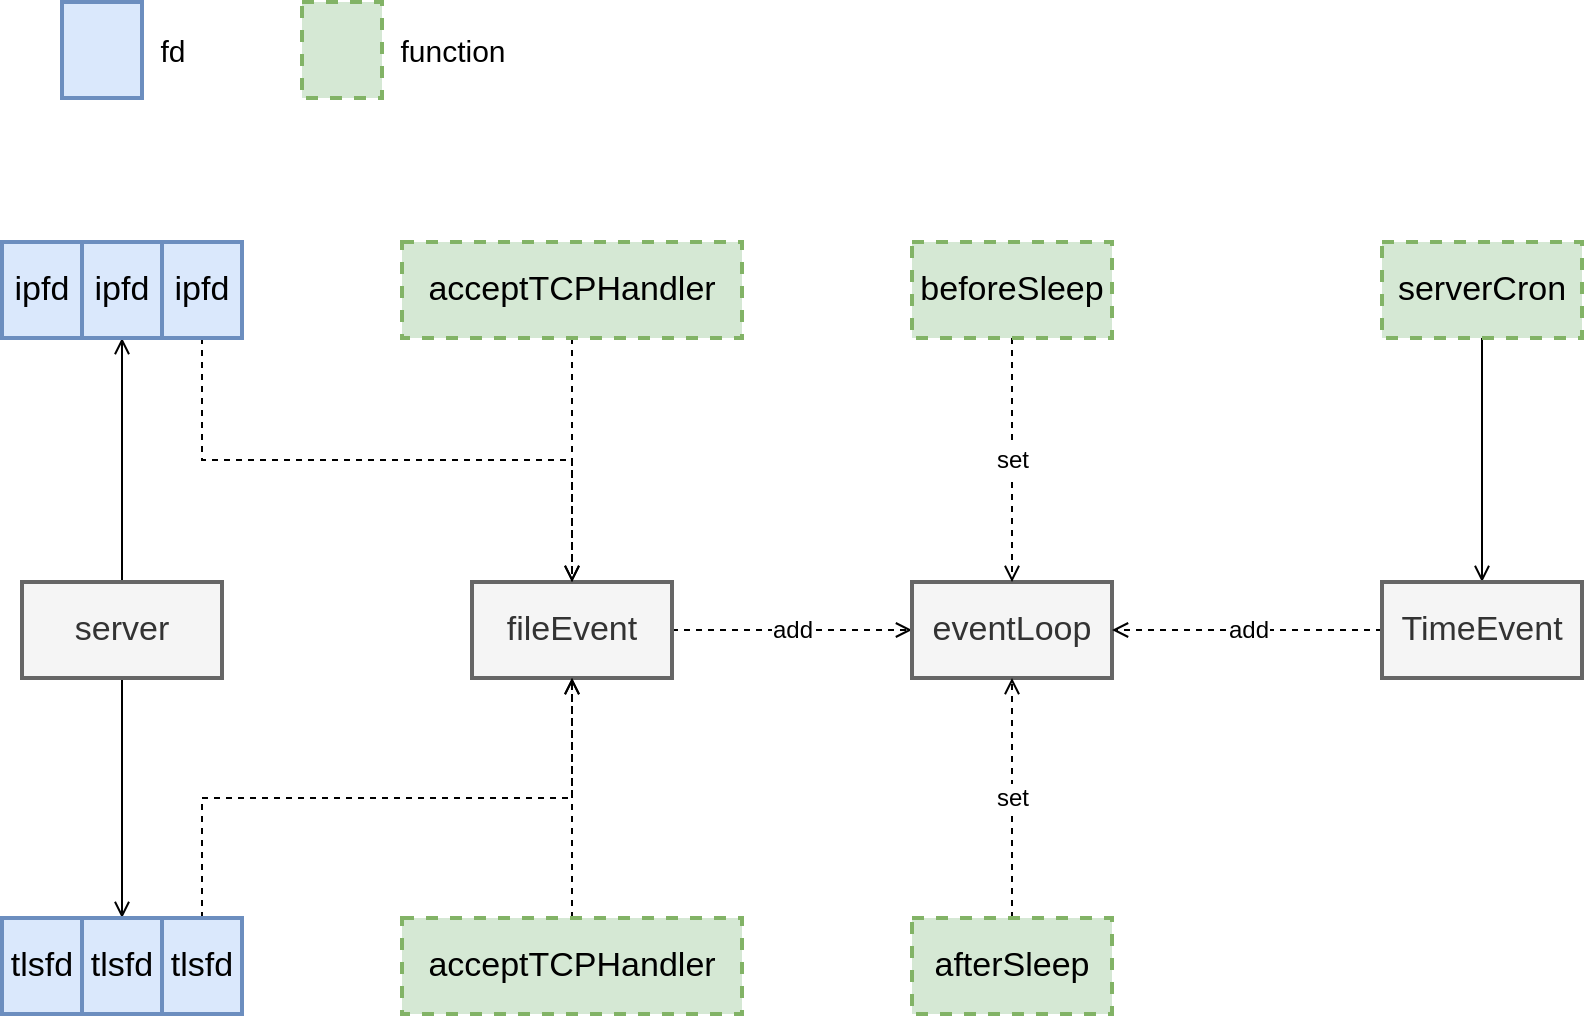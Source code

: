 <mxfile version="15.4.0" type="device" pages="6"><diagram id="NivbaLfQ34i7xyKOPi7u" name="InitServer"><mxGraphModel dx="1086" dy="966" grid="1" gridSize="10" guides="1" tooltips="1" connect="1" arrows="1" fold="1" page="1" pageScale="1" pageWidth="827" pageHeight="1169" math="0" shadow="0"><root><mxCell id="kyEVF4dsz2KBd8L3YdaF-0"/><mxCell id="kyEVF4dsz2KBd8L3YdaF-1" parent="kyEVF4dsz2KBd8L3YdaF-0"/><mxCell id="OhjuPLXEUc03q1bkpWmB-11" style="edgeStyle=orthogonalEdgeStyle;rounded=0;orthogonalLoop=1;jettySize=auto;html=1;exitX=0.5;exitY=0;exitDx=0;exitDy=0;entryX=0.5;entryY=1;entryDx=0;entryDy=0;fontSize=12;endArrow=open;endFill=0;" parent="kyEVF4dsz2KBd8L3YdaF-1" source="kyEVF4dsz2KBd8L3YdaF-3" target="kyEVF4dsz2KBd8L3YdaF-11" edge="1"><mxGeometry relative="1" as="geometry"/></mxCell><mxCell id="OhjuPLXEUc03q1bkpWmB-12" style="edgeStyle=orthogonalEdgeStyle;rounded=0;orthogonalLoop=1;jettySize=auto;html=1;exitX=0.5;exitY=1;exitDx=0;exitDy=0;entryX=0.5;entryY=0;entryDx=0;entryDy=0;fontSize=12;endArrow=open;endFill=0;" parent="kyEVF4dsz2KBd8L3YdaF-1" source="kyEVF4dsz2KBd8L3YdaF-3" target="OhjuPLXEUc03q1bkpWmB-1" edge="1"><mxGeometry relative="1" as="geometry"/></mxCell><mxCell id="kyEVF4dsz2KBd8L3YdaF-3" value="server" style="rounded=0;whiteSpace=wrap;html=1;strokeWidth=2;fontSize=17;fillColor=#f5f5f5;strokeColor=#666666;fontColor=#333333;" parent="kyEVF4dsz2KBd8L3YdaF-1" vertex="1"><mxGeometry x="430" y="590" width="100" height="48" as="geometry"/></mxCell><mxCell id="kyEVF4dsz2KBd8L3YdaF-5" value="ipfd" style="rounded=0;whiteSpace=wrap;html=1;strokeWidth=2;fontSize=17;fillColor=#dae8fc;strokeColor=#6c8ebf;" parent="kyEVF4dsz2KBd8L3YdaF-1" vertex="1"><mxGeometry x="420" y="420" width="40" height="48" as="geometry"/></mxCell><mxCell id="kyEVF4dsz2KBd8L3YdaF-6" value="add" style="edgeStyle=orthogonalEdgeStyle;rounded=0;orthogonalLoop=1;jettySize=auto;html=1;exitX=1;exitY=0.5;exitDx=0;exitDy=0;entryX=0;entryY=0.5;entryDx=0;entryDy=0;fontSize=12;dashed=1;endArrow=open;endFill=0;" parent="kyEVF4dsz2KBd8L3YdaF-1" source="kyEVF4dsz2KBd8L3YdaF-7" target="kyEVF4dsz2KBd8L3YdaF-10" edge="1"><mxGeometry relative="1" as="geometry"/></mxCell><mxCell id="kyEVF4dsz2KBd8L3YdaF-7" value="fileEvent" style="rounded=0;whiteSpace=wrap;html=1;strokeWidth=2;fontSize=17;fillColor=#f5f5f5;strokeColor=#666666;fontColor=#333333;" parent="kyEVF4dsz2KBd8L3YdaF-1" vertex="1"><mxGeometry x="655" y="590" width="100" height="48" as="geometry"/></mxCell><mxCell id="OhjuPLXEUc03q1bkpWmB-4" style="edgeStyle=orthogonalEdgeStyle;rounded=0;orthogonalLoop=1;jettySize=auto;html=1;exitX=0.5;exitY=1;exitDx=0;exitDy=0;entryX=0.5;entryY=0;entryDx=0;entryDy=0;fontSize=12;endArrow=open;endFill=0;dashed=1;" parent="kyEVF4dsz2KBd8L3YdaF-1" source="kyEVF4dsz2KBd8L3YdaF-9" target="kyEVF4dsz2KBd8L3YdaF-7" edge="1"><mxGeometry relative="1" as="geometry"/></mxCell><mxCell id="kyEVF4dsz2KBd8L3YdaF-9" value="acceptTCPHandler" style="rounded=0;whiteSpace=wrap;html=1;strokeWidth=2;fontSize=17;dashed=1;fillColor=#d5e8d4;strokeColor=#82b366;" parent="kyEVF4dsz2KBd8L3YdaF-1" vertex="1"><mxGeometry x="620" y="420" width="170" height="48" as="geometry"/></mxCell><mxCell id="kyEVF4dsz2KBd8L3YdaF-10" value="eventLoop" style="rounded=0;whiteSpace=wrap;html=1;strokeWidth=2;fontSize=17;fillColor=#f5f5f5;strokeColor=#666666;fontColor=#333333;" parent="kyEVF4dsz2KBd8L3YdaF-1" vertex="1"><mxGeometry x="875" y="590" width="100" height="48" as="geometry"/></mxCell><mxCell id="OhjuPLXEUc03q1bkpWmB-7" style="edgeStyle=orthogonalEdgeStyle;rounded=0;orthogonalLoop=1;jettySize=auto;html=1;exitX=0.5;exitY=1;exitDx=0;exitDy=0;entryX=0.5;entryY=0;entryDx=0;entryDy=0;fontSize=12;endArrow=open;endFill=0;dashed=1;" parent="kyEVF4dsz2KBd8L3YdaF-1" source="kyEVF4dsz2KBd8L3YdaF-12" target="kyEVF4dsz2KBd8L3YdaF-7" edge="1"><mxGeometry relative="1" as="geometry"/></mxCell><mxCell id="kyEVF4dsz2KBd8L3YdaF-11" value="ipfd" style="rounded=0;whiteSpace=wrap;html=1;strokeWidth=2;fontSize=17;fillColor=#dae8fc;strokeColor=#6c8ebf;" parent="kyEVF4dsz2KBd8L3YdaF-1" vertex="1"><mxGeometry x="460" y="420" width="40" height="48" as="geometry"/></mxCell><mxCell id="kyEVF4dsz2KBd8L3YdaF-12" value="ipfd" style="rounded=0;whiteSpace=wrap;html=1;strokeWidth=2;fontSize=17;fillColor=#dae8fc;strokeColor=#6c8ebf;" parent="kyEVF4dsz2KBd8L3YdaF-1" vertex="1"><mxGeometry x="500" y="420" width="40" height="48" as="geometry"/></mxCell><mxCell id="KCcKONaeA_sobxtLPuK1-2" style="edgeStyle=orthogonalEdgeStyle;rounded=0;orthogonalLoop=1;jettySize=auto;html=1;exitX=0.5;exitY=1;exitDx=0;exitDy=0;endArrow=open;endFill=0;" parent="kyEVF4dsz2KBd8L3YdaF-1" source="KCcKONaeA_sobxtLPuK1-0" target="KCcKONaeA_sobxtLPuK1-1" edge="1"><mxGeometry relative="1" as="geometry"/></mxCell><mxCell id="KCcKONaeA_sobxtLPuK1-0" value="serverCron" style="rounded=0;whiteSpace=wrap;html=1;strokeWidth=2;fontSize=17;dashed=1;fillColor=#d5e8d4;strokeColor=#82b366;" parent="kyEVF4dsz2KBd8L3YdaF-1" vertex="1"><mxGeometry x="1110" y="420" width="100" height="48" as="geometry"/></mxCell><mxCell id="KCcKONaeA_sobxtLPuK1-3" value="add" style="edgeStyle=orthogonalEdgeStyle;rounded=0;orthogonalLoop=1;jettySize=auto;html=1;exitX=0;exitY=0.5;exitDx=0;exitDy=0;entryX=1;entryY=0.5;entryDx=0;entryDy=0;endArrow=open;endFill=0;fontSize=12;dashed=1;" parent="kyEVF4dsz2KBd8L3YdaF-1" source="KCcKONaeA_sobxtLPuK1-1" target="kyEVF4dsz2KBd8L3YdaF-10" edge="1"><mxGeometry relative="1" as="geometry"/></mxCell><mxCell id="KCcKONaeA_sobxtLPuK1-1" value="TimeEvent" style="rounded=0;whiteSpace=wrap;html=1;strokeWidth=2;fontSize=17;fillColor=#f5f5f5;strokeColor=#666666;fontColor=#333333;" parent="kyEVF4dsz2KBd8L3YdaF-1" vertex="1"><mxGeometry x="1110" y="590" width="100" height="48" as="geometry"/></mxCell><mxCell id="X8uk2WD4cXuS4TaatiAf-1" value="set" style="edgeStyle=orthogonalEdgeStyle;rounded=0;orthogonalLoop=1;jettySize=auto;html=1;exitX=0.5;exitY=1;exitDx=0;exitDy=0;entryX=0.5;entryY=0;entryDx=0;entryDy=0;dashed=1;fontSize=12;endArrow=open;endFill=0;" parent="kyEVF4dsz2KBd8L3YdaF-1" source="X8uk2WD4cXuS4TaatiAf-0" target="kyEVF4dsz2KBd8L3YdaF-10" edge="1"><mxGeometry relative="1" as="geometry"/></mxCell><mxCell id="X8uk2WD4cXuS4TaatiAf-0" value="beforeSleep" style="rounded=0;whiteSpace=wrap;html=1;strokeWidth=2;fontSize=17;dashed=1;fillColor=#d5e8d4;strokeColor=#82b366;" parent="kyEVF4dsz2KBd8L3YdaF-1" vertex="1"><mxGeometry x="875" y="420" width="100" height="48" as="geometry"/></mxCell><mxCell id="X8uk2WD4cXuS4TaatiAf-3" value="set" style="edgeStyle=orthogonalEdgeStyle;rounded=0;orthogonalLoop=1;jettySize=auto;html=1;exitX=0.5;exitY=0;exitDx=0;exitDy=0;entryX=0.5;entryY=1;entryDx=0;entryDy=0;dashed=1;fontSize=12;endArrow=open;endFill=0;" parent="kyEVF4dsz2KBd8L3YdaF-1" source="X8uk2WD4cXuS4TaatiAf-2" target="kyEVF4dsz2KBd8L3YdaF-10" edge="1"><mxGeometry relative="1" as="geometry"/></mxCell><mxCell id="X8uk2WD4cXuS4TaatiAf-2" value="afterSleep" style="rounded=0;whiteSpace=wrap;html=1;strokeWidth=2;fontSize=17;dashed=1;fillColor=#d5e8d4;strokeColor=#82b366;" parent="kyEVF4dsz2KBd8L3YdaF-1" vertex="1"><mxGeometry x="875" y="758" width="100" height="48" as="geometry"/></mxCell><mxCell id="OhjuPLXEUc03q1bkpWmB-0" value="tlsfd" style="rounded=0;whiteSpace=wrap;html=1;strokeWidth=2;fontSize=17;fillColor=#dae8fc;strokeColor=#6c8ebf;" parent="kyEVF4dsz2KBd8L3YdaF-1" vertex="1"><mxGeometry x="420" y="758" width="40" height="48" as="geometry"/></mxCell><mxCell id="OhjuPLXEUc03q1bkpWmB-6" style="edgeStyle=orthogonalEdgeStyle;rounded=0;orthogonalLoop=1;jettySize=auto;html=1;exitX=0.5;exitY=0;exitDx=0;exitDy=0;entryX=0.5;entryY=1;entryDx=0;entryDy=0;fontSize=12;endArrow=open;endFill=0;dashed=1;" parent="kyEVF4dsz2KBd8L3YdaF-1" source="OhjuPLXEUc03q1bkpWmB-2" target="kyEVF4dsz2KBd8L3YdaF-7" edge="1"><mxGeometry relative="1" as="geometry"/></mxCell><mxCell id="OhjuPLXEUc03q1bkpWmB-1" value="tlsfd" style="rounded=0;whiteSpace=wrap;html=1;strokeWidth=2;fontSize=17;fillColor=#dae8fc;strokeColor=#6c8ebf;" parent="kyEVF4dsz2KBd8L3YdaF-1" vertex="1"><mxGeometry x="460" y="758" width="40" height="48" as="geometry"/></mxCell><mxCell id="OhjuPLXEUc03q1bkpWmB-2" value="tlsfd" style="rounded=0;whiteSpace=wrap;html=1;strokeWidth=2;fontSize=17;fillColor=#dae8fc;strokeColor=#6c8ebf;" parent="kyEVF4dsz2KBd8L3YdaF-1" vertex="1"><mxGeometry x="500" y="758" width="40" height="48" as="geometry"/></mxCell><mxCell id="OhjuPLXEUc03q1bkpWmB-5" style="edgeStyle=orthogonalEdgeStyle;rounded=0;orthogonalLoop=1;jettySize=auto;html=1;exitX=0.5;exitY=0;exitDx=0;exitDy=0;entryX=0.5;entryY=1;entryDx=0;entryDy=0;fontSize=12;endArrow=open;endFill=0;dashed=1;" parent="kyEVF4dsz2KBd8L3YdaF-1" source="OhjuPLXEUc03q1bkpWmB-3" target="kyEVF4dsz2KBd8L3YdaF-7" edge="1"><mxGeometry relative="1" as="geometry"/></mxCell><mxCell id="OhjuPLXEUc03q1bkpWmB-3" value="acceptTCPHandler" style="rounded=0;whiteSpace=wrap;html=1;strokeWidth=2;fontSize=17;dashed=1;fillColor=#d5e8d4;strokeColor=#82b366;" parent="kyEVF4dsz2KBd8L3YdaF-1" vertex="1"><mxGeometry x="620" y="758" width="170" height="48" as="geometry"/></mxCell><mxCell id="lKyGF4mCyCgjcTd8OAqQ-0" value="" style="rounded=0;whiteSpace=wrap;html=1;strokeWidth=2;fontSize=17;fillColor=#dae8fc;strokeColor=#6c8ebf;" parent="kyEVF4dsz2KBd8L3YdaF-1" vertex="1"><mxGeometry x="450" y="300" width="40" height="48" as="geometry"/></mxCell><mxCell id="lKyGF4mCyCgjcTd8OAqQ-1" value="fd" style="text;html=1;align=center;verticalAlign=middle;resizable=0;points=[];autosize=1;strokeColor=none;fillColor=none;fontSize=15;" parent="kyEVF4dsz2KBd8L3YdaF-1" vertex="1"><mxGeometry x="490" y="314" width="30" height="20" as="geometry"/></mxCell><mxCell id="lKyGF4mCyCgjcTd8OAqQ-2" value="" style="rounded=0;whiteSpace=wrap;html=1;strokeWidth=2;fontSize=17;dashed=1;fillColor=#d5e8d4;strokeColor=#82b366;" parent="kyEVF4dsz2KBd8L3YdaF-1" vertex="1"><mxGeometry x="570" y="300" width="40" height="48" as="geometry"/></mxCell><mxCell id="lKyGF4mCyCgjcTd8OAqQ-3" value="function" style="text;html=1;align=center;verticalAlign=middle;resizable=0;points=[];autosize=1;strokeColor=none;fillColor=none;fontSize=15;" parent="kyEVF4dsz2KBd8L3YdaF-1" vertex="1"><mxGeometry x="610" y="314" width="70" height="20" as="geometry"/></mxCell></root></mxGraphModel></diagram><diagram id="wKLRez_eXrWEr7Oz4VnD" name="acceptTCPHandler"><mxGraphModel dx="1086" dy="966" grid="1" gridSize="10" guides="1" tooltips="1" connect="1" arrows="1" fold="1" page="1" pageScale="1" pageWidth="827" pageHeight="1169" math="0" shadow="0"><root><mxCell id="iigWokhG-LRsWBRQ5Kww-0"/><mxCell id="iigWokhG-LRsWBRQ5Kww-1" parent="iigWokhG-LRsWBRQ5Kww-0"/><mxCell id="oB0XsulRUiVj0rDOxxde-4" value="I.accept" style="edgeStyle=orthogonalEdgeStyle;rounded=0;orthogonalLoop=1;jettySize=auto;html=1;exitX=0.5;exitY=1;exitDx=0;exitDy=0;fontSize=12;endArrow=open;endFill=0;entryX=0.5;entryY=0;entryDx=0;entryDy=0;dashed=1;fillColor=#f8cecc;strokeColor=#EA6B66;fontColor=#EA6B66;" parent="iigWokhG-LRsWBRQ5Kww-1" source="oB0XsulRUiVj0rDOxxde-1" target="oB0XsulRUiVj0rDOxxde-5" edge="1"><mxGeometry relative="1" as="geometry"><mxPoint x="570" y="554" as="targetPoint"/></mxGeometry></mxCell><mxCell id="oB0XsulRUiVj0rDOxxde-1" value="ipfd" style="rounded=0;whiteSpace=wrap;html=1;strokeWidth=2;fontSize=17;fillColor=#dae8fc;strokeColor=#6c8ebf;" parent="iigWokhG-LRsWBRQ5Kww-1" vertex="1"><mxGeometry x="580" y="370" width="40" height="48" as="geometry"/></mxCell><mxCell id="oB0XsulRUiVj0rDOxxde-3" value="fired" style="edgeStyle=orthogonalEdgeStyle;rounded=0;orthogonalLoop=1;jettySize=auto;html=1;fontSize=12;endArrow=open;endFill=0;entryX=0;entryY=0.5;entryDx=0;entryDy=0;exitX=1;exitY=0.5;exitDx=0;exitDy=0;" parent="iigWokhG-LRsWBRQ5Kww-1" source="oB0XsulRUiVj0rDOxxde-2" target="oB0XsulRUiVj0rDOxxde-1" edge="1"><mxGeometry relative="1" as="geometry"><mxPoint x="810" y="230" as="sourcePoint"/><mxPoint x="580" y="420" as="targetPoint"/></mxGeometry></mxCell><mxCell id="oB0XsulRUiVj0rDOxxde-2" value="EventLoop" style="rounded=0;whiteSpace=wrap;html=1;strokeWidth=2;fontSize=17;fillColor=#f5f5f5;strokeColor=#666666;fontColor=#333333;" parent="iigWokhG-LRsWBRQ5Kww-1" vertex="1"><mxGeometry x="380" y="370" width="100" height="48" as="geometry"/></mxCell><mxCell id="oB0XsulRUiVj0rDOxxde-12" value="II.create" style="edgeStyle=orthogonalEdgeStyle;rounded=0;orthogonalLoop=1;jettySize=auto;html=1;exitX=1;exitY=0.5;exitDx=0;exitDy=0;entryX=0;entryY=0.5;entryDx=0;entryDy=0;fontSize=12;endArrow=open;endFill=0;dashed=1;fontColor=#EA6B66;strokeColor=#EA6B66;" parent="iigWokhG-LRsWBRQ5Kww-1" source="oB0XsulRUiVj0rDOxxde-5" target="oB0XsulRUiVj0rDOxxde-8" edge="1"><mxGeometry relative="1" as="geometry"/></mxCell><mxCell id="XPecQJpFKLHNHoajXScb-2" style="edgeStyle=orthogonalEdgeStyle;rounded=0;orthogonalLoop=1;jettySize=auto;html=1;exitX=0;exitY=0.25;exitDx=0;exitDy=0;entryX=0;entryY=0.75;entryDx=0;entryDy=0;dashed=1;fontSize=12;endArrow=open;endFill=0;" parent="iigWokhG-LRsWBRQ5Kww-1" source="oB0XsulRUiVj0rDOxxde-5" target="oB0XsulRUiVj0rDOxxde-2" edge="1"><mxGeometry relative="1" as="geometry"><Array as="points"><mxPoint x="310" y="542"/><mxPoint x="310" y="406"/></Array></mxGeometry></mxCell><mxCell id="oB0XsulRUiVj0rDOxxde-5" value="cfd" style="rounded=0;whiteSpace=wrap;html=1;strokeWidth=2;fontSize=17;fillColor=#dae8fc;strokeColor=#6c8ebf;" parent="iigWokhG-LRsWBRQ5Kww-1" vertex="1"><mxGeometry x="580" y="530" width="40" height="48" as="geometry"/></mxCell><mxCell id="oB0XsulRUiVj0rDOxxde-15" value="III.create" style="edgeStyle=orthogonalEdgeStyle;rounded=0;orthogonalLoop=1;jettySize=auto;html=1;exitX=0.5;exitY=0;exitDx=0;exitDy=0;fontSize=12;endArrow=open;endFill=0;entryX=0.5;entryY=1;entryDx=0;entryDy=0;dashed=1;fontColor=#EA6B66;strokeColor=#EA6B66;" parent="iigWokhG-LRsWBRQ5Kww-1" source="oB0XsulRUiVj0rDOxxde-8" target="oB0XsulRUiVj0rDOxxde-16" edge="1"><mxGeometry relative="1" as="geometry"><mxPoint x="830" y="420" as="targetPoint"/></mxGeometry></mxCell><mxCell id="oB0XsulRUiVj0rDOxxde-19" value="conn" style="edgeStyle=orthogonalEdgeStyle;rounded=0;orthogonalLoop=1;jettySize=auto;html=1;exitX=1;exitY=0.25;exitDx=0;exitDy=0;entryX=1;entryY=0.5;entryDx=0;entryDy=0;fontSize=12;endArrow=open;endFill=0;" parent="iigWokhG-LRsWBRQ5Kww-1" source="oB0XsulRUiVj0rDOxxde-8" target="oB0XsulRUiVj0rDOxxde-16" edge="1"><mxGeometry relative="1" as="geometry"><Array as="points"><mxPoint x="910" y="542"/><mxPoint x="910" y="394"/></Array></mxGeometry></mxCell><mxCell id="XPecQJpFKLHNHoajXScb-3" value="V.call" style="edgeStyle=orthogonalEdgeStyle;rounded=0;orthogonalLoop=1;jettySize=auto;html=1;exitX=1;exitY=0.5;exitDx=0;exitDy=0;entryX=0;entryY=0.25;entryDx=0;entryDy=0;dashed=1;fontSize=12;endArrow=open;endFill=0;fontColor=#EA6B66;strokeColor=#EA6B66;" parent="iigWokhG-LRsWBRQ5Kww-1" source="oB0XsulRUiVj0rDOxxde-8" target="oB0XsulRUiVj0rDOxxde-21" edge="1"><mxGeometry relative="1" as="geometry"/></mxCell><mxCell id="oB0XsulRUiVj0rDOxxde-8" value="conn" style="rounded=0;whiteSpace=wrap;html=1;strokeWidth=2;fontSize=17;fillColor=#f8cecc;strokeColor=#b85450;" parent="iigWokhG-LRsWBRQ5Kww-1" vertex="1"><mxGeometry x="780" y="530" width="100" height="48" as="geometry"/></mxCell><mxCell id="oB0XsulRUiVj0rDOxxde-20" value="type" style="edgeStyle=orthogonalEdgeStyle;rounded=0;orthogonalLoop=1;jettySize=auto;html=1;exitX=0.5;exitY=0;exitDx=0;exitDy=0;entryX=0.5;entryY=1;entryDx=0;entryDy=0;fontSize=12;endArrow=open;endFill=0;" parent="iigWokhG-LRsWBRQ5Kww-1" source="oB0XsulRUiVj0rDOxxde-10" target="oB0XsulRUiVj0rDOxxde-8" edge="1"><mxGeometry relative="1" as="geometry"/></mxCell><mxCell id="oB0XsulRUiVj0rDOxxde-10" value="CT_Socket" style="rounded=0;whiteSpace=wrap;html=1;strokeWidth=2;fontSize=17;dashed=1;shadow=0;fillColor=#e1d5e7;strokeColor=#9673a6;" parent="iigWokhG-LRsWBRQ5Kww-1" vertex="1"><mxGeometry x="765" y="760" width="130" height="48" as="geometry"/></mxCell><mxCell id="oB0XsulRUiVj0rDOxxde-13" value="clientAcceptHanlder" style="rounded=0;whiteSpace=wrap;html=1;strokeWidth=2;fontSize=17;dashed=1;fillColor=#d5e8d4;strokeColor=#82b366;" parent="iigWokhG-LRsWBRQ5Kww-1" vertex="1"><mxGeometry x="1080" y="630" width="250" height="48" as="geometry"/></mxCell><mxCell id="oB0XsulRUiVj0rDOxxde-18" value="&lt;meta charset=&quot;utf-8&quot;&gt;&lt;span style=&quot;color: rgb(0, 0, 0); font-family: helvetica; font-size: 12px; font-style: normal; font-weight: 400; letter-spacing: normal; text-align: center; text-indent: 0px; text-transform: none; word-spacing: 0px; background-color: rgb(255, 255, 255); display: inline; float: none;&quot;&gt;privateData&lt;/span&gt;" style="edgeStyle=orthogonalEdgeStyle;rounded=0;orthogonalLoop=1;jettySize=auto;html=1;exitX=0;exitY=0.5;exitDx=0;exitDy=0;entryX=0;entryY=0.25;entryDx=0;entryDy=0;fontSize=12;endArrow=open;endFill=0;" parent="iigWokhG-LRsWBRQ5Kww-1" source="oB0XsulRUiVj0rDOxxde-16" target="oB0XsulRUiVj0rDOxxde-8" edge="1"><mxGeometry relative="1" as="geometry"><Array as="points"><mxPoint x="750" y="394"/><mxPoint x="750" y="542"/></Array></mxGeometry></mxCell><mxCell id="oB0XsulRUiVj0rDOxxde-16" value="Client" style="rounded=0;whiteSpace=wrap;html=1;strokeWidth=2;fontSize=17;fillColor=#f8cecc;strokeColor=#b85450;" parent="iigWokhG-LRsWBRQ5Kww-1" vertex="1"><mxGeometry x="780" y="370" width="100" height="48" as="geometry"/></mxCell><mxCell id="oB0XsulRUiVj0rDOxxde-22" value="accept" style="edgeStyle=orthogonalEdgeStyle;rounded=0;orthogonalLoop=1;jettySize=auto;html=1;entryX=1;entryY=0.5;entryDx=0;entryDy=0;fontSize=12;endArrow=open;endFill=0;exitX=0;exitY=0.5;exitDx=0;exitDy=0;" parent="iigWokhG-LRsWBRQ5Kww-1" source="oB0XsulRUiVj0rDOxxde-21" target="oB0XsulRUiVj0rDOxxde-10" edge="1"><mxGeometry relative="1" as="geometry"><mxPoint x="330" y="894" as="sourcePoint"/></mxGeometry></mxCell><mxCell id="XPecQJpFKLHNHoajXScb-1" value="VI.call" style="edgeStyle=orthogonalEdgeStyle;rounded=0;orthogonalLoop=1;jettySize=auto;html=1;exitX=0.5;exitY=0;exitDx=0;exitDy=0;entryX=0.5;entryY=1;entryDx=0;entryDy=0;dashed=1;fontSize=12;endArrow=open;endFill=0;fontColor=#EA6B66;strokeColor=#EA6B66;" parent="iigWokhG-LRsWBRQ5Kww-1" source="oB0XsulRUiVj0rDOxxde-21" target="oB0XsulRUiVj0rDOxxde-13" edge="1"><mxGeometry relative="1" as="geometry"/></mxCell><mxCell id="oB0XsulRUiVj0rDOxxde-21" value="connSocketAccept" style="rounded=0;whiteSpace=wrap;html=1;strokeWidth=2;fontSize=17;shadow=0;dashed=1;fillColor=#d5e8d4;strokeColor=#82b366;" parent="iigWokhG-LRsWBRQ5Kww-1" vertex="1"><mxGeometry x="1080" y="760" width="250" height="48" as="geometry"/></mxCell><mxCell id="_METf2mU6qNXlKv0HDkz-2" value="set_read_handler" style="edgeStyle=orthogonalEdgeStyle;rounded=0;orthogonalLoop=1;jettySize=auto;html=1;exitX=1;exitY=0.5;exitDx=0;exitDy=0;entryX=0;entryY=0.5;entryDx=0;entryDy=0;endArrow=open;endFill=0;fontSize=12;" parent="iigWokhG-LRsWBRQ5Kww-1" source="_METf2mU6qNXlKv0HDkz-1" target="oB0XsulRUiVj0rDOxxde-10" edge="1"><mxGeometry relative="1" as="geometry"/></mxCell><mxCell id="_METf2mU6qNXlKv0HDkz-10" value="III.set" style="edgeStyle=orthogonalEdgeStyle;rounded=0;orthogonalLoop=1;jettySize=auto;html=1;exitX=0.5;exitY=0;exitDx=0;exitDy=0;entryX=0.5;entryY=1;entryDx=0;entryDy=0;dashed=1;fontSize=12;endArrow=open;endFill=0;" parent="iigWokhG-LRsWBRQ5Kww-1" source="_METf2mU6qNXlKv0HDkz-1" target="_METf2mU6qNXlKv0HDkz-4" edge="1"><mxGeometry relative="1" as="geometry"/></mxCell><mxCell id="XPecQJpFKLHNHoajXScb-0" value="IV.createFileEvent" style="edgeStyle=orthogonalEdgeStyle;rounded=0;orthogonalLoop=1;jettySize=auto;html=1;exitX=0;exitY=0.5;exitDx=0;exitDy=0;entryX=0;entryY=0.75;entryDx=0;entryDy=0;dashed=1;fontSize=12;endArrow=open;endFill=0;" parent="iigWokhG-LRsWBRQ5Kww-1" source="_METf2mU6qNXlKv0HDkz-1" target="oB0XsulRUiVj0rDOxxde-5" edge="1"><mxGeometry x="0.37" relative="1" as="geometry"><mxPoint as="offset"/></mxGeometry></mxCell><mxCell id="_METf2mU6qNXlKv0HDkz-1" value="connSocketSetReadHandler" style="rounded=0;whiteSpace=wrap;html=1;strokeWidth=2;fontSize=17;shadow=0;dashed=1;fillColor=#d5e8d4;strokeColor=#82b366;" parent="iigWokhG-LRsWBRQ5Kww-1" vertex="1"><mxGeometry x="330" y="760" width="250" height="48" as="geometry"/></mxCell><mxCell id="_METf2mU6qNXlKv0HDkz-5" value="read_handler" style="edgeStyle=orthogonalEdgeStyle;rounded=0;orthogonalLoop=1;jettySize=auto;html=1;exitX=1;exitY=0.5;exitDx=0;exitDy=0;entryX=0.25;entryY=1;entryDx=0;entryDy=0;fontSize=12;endArrow=open;endFill=0;" parent="iigWokhG-LRsWBRQ5Kww-1" source="_METf2mU6qNXlKv0HDkz-4" target="oB0XsulRUiVj0rDOxxde-8" edge="1"><mxGeometry relative="1" as="geometry"/></mxCell><mxCell id="_METf2mU6qNXlKv0HDkz-4" value="readQueryFromClient" style="rounded=0;whiteSpace=wrap;html=1;strokeWidth=2;fontSize=17;fillColor=#d5e8d4;strokeColor=#82b366;dashed=1;" parent="iigWokhG-LRsWBRQ5Kww-1" vertex="1"><mxGeometry x="330" y="630" width="250" height="48" as="geometry"/></mxCell><mxCell id="XPecQJpFKLHNHoajXScb-6" value="ae_handler" style="edgeStyle=orthogonalEdgeStyle;rounded=0;orthogonalLoop=1;jettySize=auto;html=1;exitX=0.5;exitY=0;exitDx=0;exitDy=0;entryX=0.5;entryY=1;entryDx=0;entryDy=0;fontSize=12;endArrow=open;endFill=0;" parent="iigWokhG-LRsWBRQ5Kww-1" source="XPecQJpFKLHNHoajXScb-5" target="oB0XsulRUiVj0rDOxxde-10" edge="1"><mxGeometry relative="1" as="geometry"/></mxCell><mxCell id="XPecQJpFKLHNHoajXScb-7" style="edgeStyle=orthogonalEdgeStyle;rounded=0;orthogonalLoop=1;jettySize=auto;html=1;exitX=0;exitY=0.5;exitDx=0;exitDy=0;entryX=0;entryY=0.25;entryDx=0;entryDy=0;fontSize=12;endArrow=open;endFill=0;dashed=1;" parent="iigWokhG-LRsWBRQ5Kww-1" source="XPecQJpFKLHNHoajXScb-5" target="oB0XsulRUiVj0rDOxxde-2" edge="1"><mxGeometry relative="1" as="geometry"><Array as="points"><mxPoint x="260" y="894"/><mxPoint x="260" y="382"/></Array></mxGeometry></mxCell><mxCell id="XPecQJpFKLHNHoajXScb-5" value="connSocketEventHandler" style="rounded=0;whiteSpace=wrap;html=1;strokeWidth=2;fontSize=17;shadow=0;dashed=1;fillColor=#d5e8d4;strokeColor=#82b366;" parent="iigWokhG-LRsWBRQ5Kww-1" vertex="1"><mxGeometry x="705" y="870" width="250" height="48" as="geometry"/></mxCell><mxCell id="_k6sR3QR6JPwTm8Vy_4b-0" value="" style="rounded=0;whiteSpace=wrap;html=1;strokeWidth=2;fontSize=17;fillColor=#d5e8d4;strokeColor=#82b366;dashed=1;" parent="iigWokhG-LRsWBRQ5Kww-1" vertex="1"><mxGeometry x="350" y="240" width="40" height="48" as="geometry"/></mxCell><mxCell id="_k6sR3QR6JPwTm8Vy_4b-1" value="function" style="text;html=1;align=center;verticalAlign=middle;resizable=0;points=[];autosize=1;strokeColor=none;labelBackgroundColor=#ffffff;fontColor=#33001A;" parent="iigWokhG-LRsWBRQ5Kww-1" vertex="1"><mxGeometry x="390" y="254" width="60" height="20" as="geometry"/></mxCell><mxCell id="_k6sR3QR6JPwTm8Vy_4b-2" value="" style="rounded=0;whiteSpace=wrap;html=1;strokeWidth=2;fontSize=17;fillColor=#dae8fc;strokeColor=#6c8ebf;" parent="iigWokhG-LRsWBRQ5Kww-1" vertex="1"><mxGeometry x="500" y="240" width="40" height="48" as="geometry"/></mxCell><mxCell id="_k6sR3QR6JPwTm8Vy_4b-3" value="fd" style="text;html=1;align=center;verticalAlign=middle;resizable=0;points=[];autosize=1;strokeColor=none;fontColor=#33001A;" parent="iigWokhG-LRsWBRQ5Kww-1" vertex="1"><mxGeometry x="540" y="254" width="30" height="20" as="geometry"/></mxCell></root></mxGraphModel></diagram><diagram id="Vq1wlwi-owOlupCR4SUy" name="connState"><mxGraphModel dx="1086" dy="966" grid="1" gridSize="10" guides="1" tooltips="1" connect="1" arrows="1" fold="1" page="1" pageScale="1" pageWidth="827" pageHeight="1169" math="0" shadow="0"><root><mxCell id="QAyPPj3L2e7QFNkPsMAy-0"/><mxCell id="QAyPPj3L2e7QFNkPsMAy-1" parent="QAyPPj3L2e7QFNkPsMAy-0"/><mxCell id="eBhJdiEvGm4d4Kq6q-_s-4" value="connect" style="edgeStyle=orthogonalEdgeStyle;rounded=0;orthogonalLoop=1;jettySize=auto;html=1;exitX=0;exitY=0.5;exitDx=0;exitDy=0;fontSize=15;endArrow=none;endFill=0;startArrow=open;startFill=0;" parent="QAyPPj3L2e7QFNkPsMAy-1" source="eBhJdiEvGm4d4Kq6q-_s-1" edge="1"><mxGeometry relative="1" as="geometry"><mxPoint x="110" y="354" as="targetPoint"/></mxGeometry></mxCell><mxCell id="eBhJdiEvGm4d4Kq6q-_s-6" value="accept" style="edgeStyle=orthogonalEdgeStyle;rounded=0;orthogonalLoop=1;jettySize=auto;html=1;exitX=1;exitY=0.5;exitDx=0;exitDy=0;entryX=0;entryY=0.5;entryDx=0;entryDy=0;fontSize=15;startArrow=none;startFill=0;endArrow=open;endFill=0;" parent="QAyPPj3L2e7QFNkPsMAy-1" source="eBhJdiEvGm4d4Kq6q-_s-1" target="eBhJdiEvGm4d4Kq6q-_s-5" edge="1"><mxGeometry relative="1" as="geometry"/></mxCell><mxCell id="eBhJdiEvGm4d4Kq6q-_s-8" style="edgeStyle=orthogonalEdgeStyle;rounded=0;orthogonalLoop=1;jettySize=auto;html=1;exitX=0.5;exitY=1;exitDx=0;exitDy=0;entryX=0;entryY=0.5;entryDx=0;entryDy=0;fontSize=12;startArrow=none;startFill=0;endArrow=open;endFill=0;" parent="QAyPPj3L2e7QFNkPsMAy-1" source="eBhJdiEvGm4d4Kq6q-_s-1" target="eBhJdiEvGm4d4Kq6q-_s-7" edge="1"><mxGeometry relative="1" as="geometry"/></mxCell><mxCell id="eBhJdiEvGm4d4Kq6q-_s-1" value="CONN_STATE_ACCEPTING" style="rounded=0;whiteSpace=wrap;html=1;strokeWidth=2;fontSize=17;dashed=1;fillColor=#ffe6cc;strokeColor=#d79b00;" parent="QAyPPj3L2e7QFNkPsMAy-1" vertex="1"><mxGeometry x="230" y="330" width="240" height="48" as="geometry"/></mxCell><mxCell id="eBhJdiEvGm4d4Kq6q-_s-9" style="edgeStyle=orthogonalEdgeStyle;rounded=0;orthogonalLoop=1;jettySize=auto;html=1;exitX=0.5;exitY=1;exitDx=0;exitDy=0;entryX=1;entryY=0.5;entryDx=0;entryDy=0;fontSize=12;startArrow=none;startFill=0;endArrow=open;endFill=0;" parent="QAyPPj3L2e7QFNkPsMAy-1" source="eBhJdiEvGm4d4Kq6q-_s-5" target="eBhJdiEvGm4d4Kq6q-_s-7" edge="1"><mxGeometry relative="1" as="geometry"/></mxCell><mxCell id="5i7PMdbW7VT-tKubzyu5-1" value="read_ret == 0" style="edgeStyle=orthogonalEdgeStyle;rounded=0;orthogonalLoop=1;jettySize=auto;html=1;exitX=1;exitY=0.5;exitDx=0;exitDy=0;entryX=1;entryY=0.5;entryDx=0;entryDy=0;endArrow=open;endFill=0;fontSize=15;" edge="1" parent="QAyPPj3L2e7QFNkPsMAy-1" source="eBhJdiEvGm4d4Kq6q-_s-5" target="5i7PMdbW7VT-tKubzyu5-0"><mxGeometry relative="1" as="geometry"/></mxCell><mxCell id="eBhJdiEvGm4d4Kq6q-_s-5" value="CONN_STATE_CONNECTED" style="rounded=0;whiteSpace=wrap;html=1;strokeWidth=2;fontSize=17;dashed=1;fillColor=#ffe6cc;strokeColor=#d79b00;" parent="QAyPPj3L2e7QFNkPsMAy-1" vertex="1"><mxGeometry x="630" y="330" width="240" height="48" as="geometry"/></mxCell><mxCell id="eBhJdiEvGm4d4Kq6q-_s-7" value="CONN_STATE_ERROR" style="rounded=0;whiteSpace=wrap;html=1;strokeWidth=2;fontSize=17;dashed=1;fillColor=#ffe6cc;strokeColor=#d79b00;" parent="QAyPPj3L2e7QFNkPsMAy-1" vertex="1"><mxGeometry x="414" y="470" width="240" height="48" as="geometry"/></mxCell><mxCell id="5i7PMdbW7VT-tKubzyu5-0" value="CONN_STATE_CLOSED" style="rounded=0;whiteSpace=wrap;html=1;strokeWidth=2;fontSize=17;dashed=1;fillColor=#ffe6cc;strokeColor=#d79b00;" vertex="1" parent="QAyPPj3L2e7QFNkPsMAy-1"><mxGeometry x="414" y="620" width="240" height="48" as="geometry"/></mxCell></root></mxGraphModel></diagram><diagram id="05S6lAU4ot3UI22tT_sR" name="processMultibulkBuffer"><mxGraphModel dx="1913" dy="966" grid="1" gridSize="10" guides="1" tooltips="1" connect="1" arrows="1" fold="1" page="1" pageScale="1" pageWidth="827" pageHeight="1169" math="0" shadow="0"><root><mxCell id="V5eiJOVPe65wbtQEL8-v-0"/><mxCell id="V5eiJOVPe65wbtQEL8-v-1" parent="V5eiJOVPe65wbtQEL8-v-0"/><mxCell id="Gah3ES9awybK9hR1-H4b-0" value="client" style="rounded=0;whiteSpace=wrap;html=1;strokeWidth=2;fontSize=17;fillColor=#f5f5f5;strokeColor=#666666;fontColor=#333333;" parent="V5eiJOVPe65wbtQEL8-v-1" vertex="1"><mxGeometry x="-50" y="652" width="100" height="48" as="geometry"/></mxCell><mxCell id="Gah3ES9awybK9hR1-H4b-2" style="edgeStyle=orthogonalEdgeStyle;rounded=0;orthogonalLoop=1;jettySize=auto;html=1;exitX=1;exitY=0.5;exitDx=0;exitDy=0;fontSize=12;startArrow=none;startFill=0;endArrow=block;endFill=0;entryX=0;entryY=0.5;entryDx=0;entryDy=0;dashed=1;" parent="V5eiJOVPe65wbtQEL8-v-1" source="Gah3ES9awybK9hR1-H4b-3" target="Gah3ES9awybK9hR1-H4b-16" edge="1"><mxGeometry relative="1" as="geometry"><mxPoint x="310" y="670" as="targetPoint"/></mxGeometry></mxCell><mxCell id="lMxP50HwgKmn-KWv48Lh-4" style="edgeStyle=orthogonalEdgeStyle;rounded=0;orthogonalLoop=1;jettySize=auto;html=1;exitX=0;exitY=0.5;exitDx=0;exitDy=0;entryX=1;entryY=0.5;entryDx=0;entryDy=0;fontSize=15;startArrow=none;startFill=0;endArrow=open;endFill=0;" parent="V5eiJOVPe65wbtQEL8-v-1" source="Gah3ES9awybK9hR1-H4b-3" target="Gah3ES9awybK9hR1-H4b-0" edge="1"><mxGeometry relative="1" as="geometry"/></mxCell><mxCell id="Gah3ES9awybK9hR1-H4b-3" value="querybuf" style="rounded=0;whiteSpace=wrap;html=1;strokeWidth=2;fontSize=17;fillColor=#ffe6cc;strokeColor=#d79b00;" parent="V5eiJOVPe65wbtQEL8-v-1" vertex="1"><mxGeometry x="140" y="652" width="100" height="48" as="geometry"/></mxCell><mxCell id="Gah3ES9awybK9hR1-H4b-4" value="" style="rounded=0;whiteSpace=wrap;html=1;strokeWidth=2;fontSize=17;fillColor=#ffe6cc;strokeColor=#d79b00;" parent="V5eiJOVPe65wbtQEL8-v-1" vertex="1"><mxGeometry x="-25" y="330" width="40" height="48" as="geometry"/></mxCell><mxCell id="Gah3ES9awybK9hR1-H4b-5" value="sds" style="text;html=1;align=center;verticalAlign=middle;resizable=0;points=[];autosize=1;strokeColor=none;fontSize=15;" parent="V5eiJOVPe65wbtQEL8-v-1" vertex="1"><mxGeometry x="15" y="344" width="40" height="20" as="geometry"/></mxCell><mxCell id="Gah3ES9awybK9hR1-H4b-6" value="*" style="rounded=0;whiteSpace=wrap;html=1;strokeWidth=2;fontSize=17;fillColor=#fff2cc;strokeColor=#d6b656;" parent="V5eiJOVPe65wbtQEL8-v-1" vertex="1"><mxGeometry x="390" y="652" width="40" height="48" as="geometry"/></mxCell><mxCell id="lMxP50HwgKmn-KWv48Lh-9" value="" style="edgeStyle=orthogonalEdgeStyle;rounded=0;orthogonalLoop=1;jettySize=auto;html=1;exitX=0.5;exitY=1;exitDx=0;exitDy=0;entryX=1;entryY=0.5;entryDx=0;entryDy=0;fontSize=15;startArrow=none;startFill=0;endArrow=open;endFill=0;" parent="V5eiJOVPe65wbtQEL8-v-1" source="Gah3ES9awybK9hR1-H4b-7" target="QOhpdiqnYa6ojCiuhgp4-65" edge="1"><mxGeometry relative="1" as="geometry"/></mxCell><mxCell id="Gah3ES9awybK9hR1-H4b-7" value="3" style="rounded=0;whiteSpace=wrap;html=1;strokeWidth=2;fontSize=17;fillColor=#fff2cc;strokeColor=#d6b656;" parent="V5eiJOVPe65wbtQEL8-v-1" vertex="1"><mxGeometry x="430" y="652" width="40" height="48" as="geometry"/></mxCell><mxCell id="Gah3ES9awybK9hR1-H4b-8" value="\r" style="rounded=0;whiteSpace=wrap;html=1;strokeWidth=2;fontSize=17;fillColor=#fff2cc;strokeColor=#d6b656;" parent="V5eiJOVPe65wbtQEL8-v-1" vertex="1"><mxGeometry x="470" y="652" width="40" height="48" as="geometry"/></mxCell><mxCell id="Gah3ES9awybK9hR1-H4b-9" value="\n" style="rounded=0;whiteSpace=wrap;html=1;strokeWidth=2;fontSize=17;fillColor=#fff2cc;strokeColor=#d6b656;" parent="V5eiJOVPe65wbtQEL8-v-1" vertex="1"><mxGeometry x="510" y="652" width="40" height="48" as="geometry"/></mxCell><mxCell id="Gah3ES9awybK9hR1-H4b-10" style="edgeStyle=orthogonalEdgeStyle;rounded=0;orthogonalLoop=1;jettySize=auto;html=1;exitX=0.5;exitY=0;exitDx=0;exitDy=0;entryX=0;entryY=1;entryDx=0;entryDy=0;dashed=1;fontSize=12;startArrow=none;startFill=0;endArrow=open;endFill=0;fillColor=#dae8fc;strokeColor=#6c8ebf;" parent="V5eiJOVPe65wbtQEL8-v-1" source="Gah3ES9awybK9hR1-H4b-11" target="Gah3ES9awybK9hR1-H4b-8" edge="1"><mxGeometry relative="1" as="geometry"/></mxCell><mxCell id="Gah3ES9awybK9hR1-H4b-11" value="*newline" style="rounded=0;whiteSpace=wrap;html=1;strokeWidth=2;fontSize=17;fillColor=#dae8fc;strokeColor=#6c8ebf;" parent="V5eiJOVPe65wbtQEL8-v-1" vertex="1"><mxGeometry x="420" y="830" width="100" height="48" as="geometry"/></mxCell><mxCell id="Gah3ES9awybK9hR1-H4b-13" style="edgeStyle=orthogonalEdgeStyle;rounded=0;orthogonalLoop=1;jettySize=auto;html=1;exitX=0.5;exitY=1;exitDx=0;exitDy=0;entryX=0;entryY=0;entryDx=0;entryDy=0;fontSize=12;startArrow=none;startFill=0;endArrow=open;endFill=0;fillColor=#dae8fc;strokeColor=#6c8ebf;dashed=1;" parent="V5eiJOVPe65wbtQEL8-v-1" source="Gah3ES9awybK9hR1-H4b-15" target="Gah3ES9awybK9hR1-H4b-6" edge="1"><mxGeometry relative="1" as="geometry"/></mxCell><mxCell id="Gah3ES9awybK9hR1-H4b-14" value="newline + 2" style="edgeStyle=orthogonalEdgeStyle;rounded=0;orthogonalLoop=1;jettySize=auto;html=1;exitX=1;exitY=0.5;exitDx=0;exitDy=0;entryX=1;entryY=0;entryDx=0;entryDy=0;dashed=1;fontSize=12;startArrow=none;startFill=0;endArrow=open;endFill=0;fillColor=#f8cecc;strokeColor=#F19C99;fontColor=#F19C99;" parent="V5eiJOVPe65wbtQEL8-v-1" source="Gah3ES9awybK9hR1-H4b-15" target="Gah3ES9awybK9hR1-H4b-9" edge="1"><mxGeometry relative="1" as="geometry"/></mxCell><mxCell id="lMxP50HwgKmn-KWv48Lh-5" style="edgeStyle=orthogonalEdgeStyle;rounded=0;orthogonalLoop=1;jettySize=auto;html=1;exitX=0;exitY=0.5;exitDx=0;exitDy=0;entryX=0.5;entryY=0;entryDx=0;entryDy=0;fontSize=15;startArrow=none;startFill=0;endArrow=open;endFill=0;" parent="V5eiJOVPe65wbtQEL8-v-1" source="Gah3ES9awybK9hR1-H4b-15" target="Gah3ES9awybK9hR1-H4b-0" edge="1"><mxGeometry relative="1" as="geometry"/></mxCell><mxCell id="Gah3ES9awybK9hR1-H4b-15" value="qbpos" style="rounded=0;whiteSpace=wrap;html=1;strokeWidth=2;fontSize=17;fillColor=#dae8fc;strokeColor=#6c8ebf;" parent="V5eiJOVPe65wbtQEL8-v-1" vertex="1"><mxGeometry x="340" y="490" width="100" height="48" as="geometry"/></mxCell><mxCell id="Gah3ES9awybK9hR1-H4b-16" value="..." style="rounded=0;whiteSpace=wrap;html=1;strokeWidth=2;fontSize=17;fillColor=#fff2cc;strokeColor=#d6b656;" parent="V5eiJOVPe65wbtQEL8-v-1" vertex="1"><mxGeometry x="350" y="652" width="40" height="48" as="geometry"/></mxCell><mxCell id="Gah3ES9awybK9hR1-H4b-17" value="..." style="rounded=0;whiteSpace=wrap;html=1;strokeWidth=2;fontSize=17;fillColor=#fff2cc;strokeColor=#d6b656;" parent="V5eiJOVPe65wbtQEL8-v-1" vertex="1"><mxGeometry x="910" y="652" width="40" height="48" as="geometry"/></mxCell><mxCell id="Gah3ES9awybK9hR1-H4b-18" value="" style="rounded=0;whiteSpace=wrap;html=1;strokeWidth=2;fontSize=17;fillColor=#fff2cc;strokeColor=#d6b656;" parent="V5eiJOVPe65wbtQEL8-v-1" vertex="1"><mxGeometry x="95" y="330" width="40" height="48" as="geometry"/></mxCell><mxCell id="Gah3ES9awybK9hR1-H4b-19" value="char" style="text;html=1;align=center;verticalAlign=middle;resizable=0;points=[];autosize=1;strokeColor=none;fontSize=15;" parent="V5eiJOVPe65wbtQEL8-v-1" vertex="1"><mxGeometry x="135" y="344" width="40" height="20" as="geometry"/></mxCell><mxCell id="Gah3ES9awybK9hR1-H4b-20" value="" style="rounded=0;whiteSpace=wrap;html=1;strokeWidth=2;fontSize=17;fillColor=#dae8fc;strokeColor=#6c8ebf;" parent="V5eiJOVPe65wbtQEL8-v-1" vertex="1"><mxGeometry x="215" y="330" width="40" height="48" as="geometry"/></mxCell><mxCell id="Gah3ES9awybK9hR1-H4b-21" value="pointer" style="text;html=1;align=center;verticalAlign=middle;resizable=0;points=[];autosize=1;strokeColor=none;fontSize=15;" parent="V5eiJOVPe65wbtQEL8-v-1" vertex="1"><mxGeometry x="255" y="344" width="60" height="20" as="geometry"/></mxCell><mxCell id="lMxP50HwgKmn-KWv48Lh-0" value="" style="rounded=0;whiteSpace=wrap;html=1;strokeWidth=2;fontSize=17;fillColor=#f8cecc;strokeColor=#b85450;" parent="V5eiJOVPe65wbtQEL8-v-1" vertex="1"><mxGeometry x="-60" y="760" width="40" height="48" as="geometry"/></mxCell><mxCell id="lMxP50HwgKmn-KWv48Lh-6" value="argv" style="edgeStyle=orthogonalEdgeStyle;rounded=0;orthogonalLoop=1;jettySize=auto;html=1;exitX=0;exitY=0.5;exitDx=0;exitDy=0;entryX=0;entryY=0.5;entryDx=0;entryDy=0;fontSize=12;startArrow=none;startFill=0;endArrow=open;endFill=0;" parent="V5eiJOVPe65wbtQEL8-v-1" source="lMxP50HwgKmn-KWv48Lh-0" target="Gah3ES9awybK9hR1-H4b-0" edge="1"><mxGeometry relative="1" as="geometry"/></mxCell><mxCell id="lMxP50HwgKmn-KWv48Lh-1" value="" style="rounded=0;whiteSpace=wrap;html=1;strokeWidth=2;fontSize=17;fillColor=#f8cecc;strokeColor=#b85450;" parent="V5eiJOVPe65wbtQEL8-v-1" vertex="1"><mxGeometry x="-20" y="760" width="40" height="48" as="geometry"/></mxCell><mxCell id="lMxP50HwgKmn-KWv48Lh-2" value="" style="rounded=0;whiteSpace=wrap;html=1;strokeWidth=2;fontSize=17;fillColor=#f8cecc;strokeColor=#b85450;" parent="V5eiJOVPe65wbtQEL8-v-1" vertex="1"><mxGeometry x="20" y="760" width="40" height="48" as="geometry"/></mxCell><mxCell id="lMxP50HwgKmn-KWv48Lh-7" value="" style="rounded=0;whiteSpace=wrap;html=1;strokeWidth=2;fontSize=17;fillColor=#f8cecc;strokeColor=#b85450;" parent="V5eiJOVPe65wbtQEL8-v-1" vertex="1"><mxGeometry x="355" y="330" width="40" height="48" as="geometry"/></mxCell><mxCell id="lMxP50HwgKmn-KWv48Lh-8" value="*robj" style="text;html=1;align=center;verticalAlign=middle;resizable=0;points=[];autosize=1;strokeColor=none;fontSize=15;" parent="V5eiJOVPe65wbtQEL8-v-1" vertex="1"><mxGeometry x="390" y="344" width="50" height="20" as="geometry"/></mxCell><mxCell id="lMxP50HwgKmn-KWv48Lh-10" value="$" style="rounded=0;whiteSpace=wrap;html=1;strokeWidth=2;fontSize=17;fillColor=#fff2cc;strokeColor=#d6b656;" parent="V5eiJOVPe65wbtQEL8-v-1" vertex="1"><mxGeometry x="550" y="652" width="40" height="48" as="geometry"/></mxCell><mxCell id="lMxP50HwgKmn-KWv48Lh-11" value="3" style="rounded=0;whiteSpace=wrap;html=1;strokeWidth=2;fontSize=17;fillColor=#fff2cc;strokeColor=#d6b656;" parent="V5eiJOVPe65wbtQEL8-v-1" vertex="1"><mxGeometry x="590" y="652" width="40" height="48" as="geometry"/></mxCell><mxCell id="lMxP50HwgKmn-KWv48Lh-12" value="S" style="rounded=0;whiteSpace=wrap;html=1;strokeWidth=2;fontSize=17;fillColor=#fff2cc;strokeColor=#d6b656;" parent="V5eiJOVPe65wbtQEL8-v-1" vertex="1"><mxGeometry x="710" y="652" width="40" height="48" as="geometry"/></mxCell><mxCell id="lMxP50HwgKmn-KWv48Lh-13" value="E" style="rounded=0;whiteSpace=wrap;html=1;strokeWidth=2;fontSize=17;fillColor=#fff2cc;strokeColor=#d6b656;" parent="V5eiJOVPe65wbtQEL8-v-1" vertex="1"><mxGeometry x="750" y="652" width="40" height="48" as="geometry"/></mxCell><mxCell id="lMxP50HwgKmn-KWv48Lh-14" value="T" style="rounded=0;whiteSpace=wrap;html=1;strokeWidth=2;fontSize=17;fillColor=#fff2cc;strokeColor=#d6b656;" parent="V5eiJOVPe65wbtQEL8-v-1" vertex="1"><mxGeometry x="790" y="652" width="40" height="48" as="geometry"/></mxCell><mxCell id="QOhpdiqnYa6ojCiuhgp4-52" value="\r" style="rounded=0;whiteSpace=wrap;html=1;strokeWidth=2;fontSize=17;fillColor=#fff2cc;strokeColor=#d6b656;" parent="V5eiJOVPe65wbtQEL8-v-1" vertex="1"><mxGeometry x="630" y="652" width="40" height="48" as="geometry"/></mxCell><mxCell id="QOhpdiqnYa6ojCiuhgp4-53" value="\n" style="rounded=0;whiteSpace=wrap;html=1;strokeWidth=2;fontSize=17;fillColor=#fff2cc;strokeColor=#d6b656;" parent="V5eiJOVPe65wbtQEL8-v-1" vertex="1"><mxGeometry x="670" y="652" width="40" height="48" as="geometry"/></mxCell><mxCell id="QOhpdiqnYa6ojCiuhgp4-54" value="\r" style="rounded=0;whiteSpace=wrap;html=1;strokeWidth=2;fontSize=17;fillColor=#fff2cc;strokeColor=#d6b656;" parent="V5eiJOVPe65wbtQEL8-v-1" vertex="1"><mxGeometry x="830" y="652" width="40" height="48" as="geometry"/></mxCell><mxCell id="QOhpdiqnYa6ojCiuhgp4-55" value="\n" style="rounded=0;whiteSpace=wrap;html=1;strokeWidth=2;fontSize=17;fillColor=#fff2cc;strokeColor=#d6b656;" parent="V5eiJOVPe65wbtQEL8-v-1" vertex="1"><mxGeometry x="870" y="652" width="40" height="48" as="geometry"/></mxCell><mxCell id="QOhpdiqnYa6ojCiuhgp4-66" value="len" style="edgeStyle=orthogonalEdgeStyle;rounded=0;orthogonalLoop=1;jettySize=auto;html=1;exitX=0;exitY=0.5;exitDx=0;exitDy=0;entryX=1;entryY=0.5;entryDx=0;entryDy=0;fontSize=12;startArrow=none;startFill=0;endArrow=open;endFill=0;" parent="V5eiJOVPe65wbtQEL8-v-1" source="QOhpdiqnYa6ojCiuhgp4-65" target="lMxP50HwgKmn-KWv48Lh-2" edge="1"><mxGeometry relative="1" as="geometry"/></mxCell><mxCell id="QOhpdiqnYa6ojCiuhgp4-65" value="muldulklen" style="rounded=0;whiteSpace=wrap;html=1;strokeWidth=2;fontSize=17;fillColor=#d5e8d4;strokeColor=#82b366;" parent="V5eiJOVPe65wbtQEL8-v-1" vertex="1"><mxGeometry x="140" y="760" width="100" height="48" as="geometry"/></mxCell><mxCell id="QOhpdiqnYa6ojCiuhgp4-69" value="" style="rounded=0;whiteSpace=wrap;html=1;strokeWidth=2;fontSize=17;fillColor=#d5e8d4;strokeColor=#82b366;" parent="V5eiJOVPe65wbtQEL8-v-1" vertex="1"><mxGeometry x="480" y="330" width="40" height="48" as="geometry"/></mxCell><mxCell id="QOhpdiqnYa6ojCiuhgp4-70" value="long long" style="text;html=1;align=center;verticalAlign=middle;resizable=0;points=[];autosize=1;strokeColor=none;fontSize=15;" parent="V5eiJOVPe65wbtQEL8-v-1" vertex="1"><mxGeometry x="520" y="344" width="80" height="20" as="geometry"/></mxCell><mxCell id="QOhpdiqnYa6ojCiuhgp4-71" value="client" style="rounded=0;whiteSpace=wrap;html=1;strokeWidth=2;fontSize=17;fillColor=#f5f5f5;strokeColor=#666666;fontColor=#333333;" parent="V5eiJOVPe65wbtQEL8-v-1" vertex="1"><mxGeometry x="-50" y="1152" width="100" height="48" as="geometry"/></mxCell><mxCell id="QOhpdiqnYa6ojCiuhgp4-72" style="edgeStyle=orthogonalEdgeStyle;rounded=0;orthogonalLoop=1;jettySize=auto;html=1;exitX=1;exitY=0.5;exitDx=0;exitDy=0;fontSize=12;startArrow=none;startFill=0;endArrow=block;endFill=0;entryX=0;entryY=0.5;entryDx=0;entryDy=0;dashed=1;" parent="V5eiJOVPe65wbtQEL8-v-1" source="QOhpdiqnYa6ojCiuhgp4-74" target="QOhpdiqnYa6ojCiuhgp4-86" edge="1"><mxGeometry relative="1" as="geometry"><mxPoint x="310" y="1170" as="targetPoint"/></mxGeometry></mxCell><mxCell id="QOhpdiqnYa6ojCiuhgp4-73" style="edgeStyle=orthogonalEdgeStyle;rounded=0;orthogonalLoop=1;jettySize=auto;html=1;exitX=0;exitY=0.5;exitDx=0;exitDy=0;entryX=1;entryY=0.5;entryDx=0;entryDy=0;fontSize=15;startArrow=none;startFill=0;endArrow=open;endFill=0;" parent="V5eiJOVPe65wbtQEL8-v-1" source="QOhpdiqnYa6ojCiuhgp4-74" target="QOhpdiqnYa6ojCiuhgp4-71" edge="1"><mxGeometry relative="1" as="geometry"/></mxCell><mxCell id="QOhpdiqnYa6ojCiuhgp4-74" value="querybuf" style="rounded=0;whiteSpace=wrap;html=1;strokeWidth=2;fontSize=17;fillColor=#ffe6cc;strokeColor=#d79b00;" parent="V5eiJOVPe65wbtQEL8-v-1" vertex="1"><mxGeometry x="140" y="1152" width="100" height="48" as="geometry"/></mxCell><mxCell id="QOhpdiqnYa6ojCiuhgp4-75" value="*" style="rounded=0;whiteSpace=wrap;html=1;strokeWidth=2;fontSize=17;fillColor=#fff2cc;strokeColor=#d6b656;" parent="V5eiJOVPe65wbtQEL8-v-1" vertex="1"><mxGeometry x="390" y="1152" width="40" height="48" as="geometry"/></mxCell><mxCell id="QOhpdiqnYa6ojCiuhgp4-76" value="" style="edgeStyle=orthogonalEdgeStyle;rounded=0;orthogonalLoop=1;jettySize=auto;html=1;exitX=0.5;exitY=1;exitDx=0;exitDy=0;entryX=0.5;entryY=0;entryDx=0;entryDy=0;fontSize=15;startArrow=none;startFill=0;endArrow=open;endFill=0;" parent="V5eiJOVPe65wbtQEL8-v-1" source="QOhpdiqnYa6ojCiuhgp4-77" target="QOhpdiqnYa6ojCiuhgp4-102" edge="1"><mxGeometry relative="1" as="geometry"/></mxCell><mxCell id="QOhpdiqnYa6ojCiuhgp4-77" value="3" style="rounded=0;whiteSpace=wrap;html=1;strokeWidth=2;fontSize=17;fillColor=#fff2cc;strokeColor=#d6b656;" parent="V5eiJOVPe65wbtQEL8-v-1" vertex="1"><mxGeometry x="430" y="1152" width="40" height="48" as="geometry"/></mxCell><mxCell id="QOhpdiqnYa6ojCiuhgp4-78" value="\r" style="rounded=0;whiteSpace=wrap;html=1;strokeWidth=2;fontSize=17;fillColor=#fff2cc;strokeColor=#d6b656;" parent="V5eiJOVPe65wbtQEL8-v-1" vertex="1"><mxGeometry x="470" y="1152" width="40" height="48" as="geometry"/></mxCell><mxCell id="QOhpdiqnYa6ojCiuhgp4-79" value="\n" style="rounded=0;whiteSpace=wrap;html=1;strokeWidth=2;fontSize=17;fillColor=#fff2cc;strokeColor=#d6b656;" parent="V5eiJOVPe65wbtQEL8-v-1" vertex="1"><mxGeometry x="510" y="1152" width="40" height="48" as="geometry"/></mxCell><mxCell id="QOhpdiqnYa6ojCiuhgp4-80" style="edgeStyle=orthogonalEdgeStyle;rounded=0;orthogonalLoop=1;jettySize=auto;html=1;exitX=0.5;exitY=0;exitDx=0;exitDy=0;entryX=1;entryY=1;entryDx=0;entryDy=0;dashed=1;fontSize=12;startArrow=none;startFill=0;endArrow=open;endFill=0;fillColor=#dae8fc;strokeColor=#6c8ebf;" parent="V5eiJOVPe65wbtQEL8-v-1" source="QOhpdiqnYa6ojCiuhgp4-81" target="QOhpdiqnYa6ojCiuhgp4-93" edge="1"><mxGeometry relative="1" as="geometry"/></mxCell><mxCell id="QOhpdiqnYa6ojCiuhgp4-81" value="*newline" style="rounded=0;whiteSpace=wrap;html=1;strokeWidth=2;fontSize=17;fillColor=#dae8fc;strokeColor=#6c8ebf;" parent="V5eiJOVPe65wbtQEL8-v-1" vertex="1"><mxGeometry x="580" y="1330" width="100" height="48" as="geometry"/></mxCell><mxCell id="QOhpdiqnYa6ojCiuhgp4-82" style="edgeStyle=orthogonalEdgeStyle;rounded=0;orthogonalLoop=1;jettySize=auto;html=1;exitX=0.5;exitY=1;exitDx=0;exitDy=0;entryX=1;entryY=0;entryDx=0;entryDy=0;fontSize=12;startArrow=none;startFill=0;endArrow=open;endFill=0;fillColor=#dae8fc;strokeColor=#6c8ebf;dashed=1;" parent="V5eiJOVPe65wbtQEL8-v-1" source="QOhpdiqnYa6ojCiuhgp4-85" target="QOhpdiqnYa6ojCiuhgp4-79" edge="1"><mxGeometry relative="1" as="geometry"/></mxCell><mxCell id="QOhpdiqnYa6ojCiuhgp4-84" style="edgeStyle=orthogonalEdgeStyle;rounded=0;orthogonalLoop=1;jettySize=auto;html=1;exitX=0;exitY=0.5;exitDx=0;exitDy=0;entryX=0.5;entryY=0;entryDx=0;entryDy=0;fontSize=15;startArrow=none;startFill=0;endArrow=open;endFill=0;" parent="V5eiJOVPe65wbtQEL8-v-1" source="QOhpdiqnYa6ojCiuhgp4-85" target="QOhpdiqnYa6ojCiuhgp4-71" edge="1"><mxGeometry relative="1" as="geometry"/></mxCell><mxCell id="QOhpdiqnYa6ojCiuhgp4-108" value="newline + 2" style="edgeStyle=orthogonalEdgeStyle;rounded=0;orthogonalLoop=1;jettySize=auto;html=1;exitX=1;exitY=0.5;exitDx=0;exitDy=0;entryX=0;entryY=0;entryDx=0;entryDy=0;fontSize=12;startArrow=none;startFill=0;endArrow=open;endFill=0;fillColor=#f8cecc;strokeColor=#F19C99;fontColor=#F19C99;dashed=1;" parent="V5eiJOVPe65wbtQEL8-v-1" source="QOhpdiqnYa6ojCiuhgp4-85" target="QOhpdiqnYa6ojCiuhgp4-94" edge="1"><mxGeometry x="0.419" relative="1" as="geometry"><mxPoint as="offset"/></mxGeometry></mxCell><mxCell id="QOhpdiqnYa6ojCiuhgp4-85" value="qbpos" style="rounded=0;whiteSpace=wrap;html=1;strokeWidth=2;fontSize=17;fillColor=#dae8fc;strokeColor=#6c8ebf;" parent="V5eiJOVPe65wbtQEL8-v-1" vertex="1"><mxGeometry x="500" y="990" width="100" height="48" as="geometry"/></mxCell><mxCell id="QOhpdiqnYa6ojCiuhgp4-86" value="..." style="rounded=0;whiteSpace=wrap;html=1;strokeWidth=2;fontSize=17;fillColor=#fff2cc;strokeColor=#d6b656;" parent="V5eiJOVPe65wbtQEL8-v-1" vertex="1"><mxGeometry x="350" y="1152" width="40" height="48" as="geometry"/></mxCell><mxCell id="QOhpdiqnYa6ojCiuhgp4-87" value="..." style="rounded=0;whiteSpace=wrap;html=1;strokeWidth=2;fontSize=17;fillColor=#fff2cc;strokeColor=#d6b656;" parent="V5eiJOVPe65wbtQEL8-v-1" vertex="1"><mxGeometry x="910" y="1152" width="40" height="48" as="geometry"/></mxCell><mxCell id="QOhpdiqnYa6ojCiuhgp4-88" value="" style="rounded=0;whiteSpace=wrap;html=1;strokeWidth=2;fontSize=17;fillColor=#f8cecc;strokeColor=#b85450;" parent="V5eiJOVPe65wbtQEL8-v-1" vertex="1"><mxGeometry x="-50" y="1260" width="40" height="48" as="geometry"/></mxCell><mxCell id="QOhpdiqnYa6ojCiuhgp4-89" value="argv" style="edgeStyle=orthogonalEdgeStyle;rounded=0;orthogonalLoop=1;jettySize=auto;html=1;exitX=0;exitY=0.5;exitDx=0;exitDy=0;entryX=0;entryY=0.5;entryDx=0;entryDy=0;fontSize=12;startArrow=none;startFill=0;endArrow=open;endFill=0;" parent="V5eiJOVPe65wbtQEL8-v-1" source="QOhpdiqnYa6ojCiuhgp4-88" target="QOhpdiqnYa6ojCiuhgp4-71" edge="1"><mxGeometry relative="1" as="geometry"><Array as="points"><mxPoint x="-80" y="1284"/><mxPoint x="-80" y="1176"/></Array><mxPoint as="offset"/></mxGeometry></mxCell><mxCell id="QOhpdiqnYa6ojCiuhgp4-90" value="" style="rounded=0;whiteSpace=wrap;html=1;strokeWidth=2;fontSize=17;fillColor=#f8cecc;strokeColor=#b85450;" parent="V5eiJOVPe65wbtQEL8-v-1" vertex="1"><mxGeometry x="-10" y="1260" width="40" height="48" as="geometry"/></mxCell><mxCell id="QOhpdiqnYa6ojCiuhgp4-91" value="" style="rounded=0;whiteSpace=wrap;html=1;strokeWidth=2;fontSize=17;fillColor=#f8cecc;strokeColor=#b85450;" parent="V5eiJOVPe65wbtQEL8-v-1" vertex="1"><mxGeometry x="30" y="1260" width="40" height="48" as="geometry"/></mxCell><mxCell id="QOhpdiqnYa6ojCiuhgp4-92" value="$" style="rounded=0;whiteSpace=wrap;html=1;strokeWidth=2;fontSize=17;fillColor=#fff2cc;strokeColor=#d6b656;" parent="V5eiJOVPe65wbtQEL8-v-1" vertex="1"><mxGeometry x="550" y="1152" width="40" height="48" as="geometry"/></mxCell><mxCell id="QOhpdiqnYa6ojCiuhgp4-105" style="edgeStyle=orthogonalEdgeStyle;rounded=0;orthogonalLoop=1;jettySize=auto;html=1;exitX=0.5;exitY=0;exitDx=0;exitDy=0;fontSize=15;startArrow=none;startFill=0;endArrow=open;endFill=0;entryX=0.5;entryY=1;entryDx=0;entryDy=0;" parent="V5eiJOVPe65wbtQEL8-v-1" source="QOhpdiqnYa6ojCiuhgp4-93" target="QOhpdiqnYa6ojCiuhgp4-104" edge="1"><mxGeometry relative="1" as="geometry"><mxPoint x="620" y="1110" as="targetPoint"/></mxGeometry></mxCell><mxCell id="QOhpdiqnYa6ojCiuhgp4-93" value="3" style="rounded=0;whiteSpace=wrap;html=1;strokeWidth=2;fontSize=17;fillColor=#fff2cc;strokeColor=#d6b656;" parent="V5eiJOVPe65wbtQEL8-v-1" vertex="1"><mxGeometry x="590" y="1152" width="40" height="48" as="geometry"/></mxCell><mxCell id="QOhpdiqnYa6ojCiuhgp4-94" value="S" style="rounded=0;whiteSpace=wrap;html=1;strokeWidth=2;fontSize=17;fillColor=#fff2cc;strokeColor=#d6b656;" parent="V5eiJOVPe65wbtQEL8-v-1" vertex="1"><mxGeometry x="710" y="1152" width="40" height="48" as="geometry"/></mxCell><mxCell id="QOhpdiqnYa6ojCiuhgp4-95" value="E" style="rounded=0;whiteSpace=wrap;html=1;strokeWidth=2;fontSize=17;fillColor=#fff2cc;strokeColor=#d6b656;" parent="V5eiJOVPe65wbtQEL8-v-1" vertex="1"><mxGeometry x="750" y="1152" width="40" height="48" as="geometry"/></mxCell><mxCell id="QOhpdiqnYa6ojCiuhgp4-96" value="T" style="rounded=0;whiteSpace=wrap;html=1;strokeWidth=2;fontSize=17;fillColor=#fff2cc;strokeColor=#d6b656;" parent="V5eiJOVPe65wbtQEL8-v-1" vertex="1"><mxGeometry x="790" y="1152" width="40" height="48" as="geometry"/></mxCell><mxCell id="QOhpdiqnYa6ojCiuhgp4-97" value="\r" style="rounded=0;whiteSpace=wrap;html=1;strokeWidth=2;fontSize=17;fillColor=#fff2cc;strokeColor=#d6b656;" parent="V5eiJOVPe65wbtQEL8-v-1" vertex="1"><mxGeometry x="630" y="1152" width="40" height="48" as="geometry"/></mxCell><mxCell id="QOhpdiqnYa6ojCiuhgp4-98" value="\n" style="rounded=0;whiteSpace=wrap;html=1;strokeWidth=2;fontSize=17;fillColor=#fff2cc;strokeColor=#d6b656;" parent="V5eiJOVPe65wbtQEL8-v-1" vertex="1"><mxGeometry x="670" y="1152" width="40" height="48" as="geometry"/></mxCell><mxCell id="QOhpdiqnYa6ojCiuhgp4-99" value="\r" style="rounded=0;whiteSpace=wrap;html=1;strokeWidth=2;fontSize=17;fillColor=#fff2cc;strokeColor=#d6b656;" parent="V5eiJOVPe65wbtQEL8-v-1" vertex="1"><mxGeometry x="830" y="1152" width="40" height="48" as="geometry"/></mxCell><mxCell id="QOhpdiqnYa6ojCiuhgp4-100" value="\n" style="rounded=0;whiteSpace=wrap;html=1;strokeWidth=2;fontSize=17;fillColor=#fff2cc;strokeColor=#d6b656;" parent="V5eiJOVPe65wbtQEL8-v-1" vertex="1"><mxGeometry x="870" y="1152" width="40" height="48" as="geometry"/></mxCell><mxCell id="QOhpdiqnYa6ojCiuhgp4-101" value="len" style="edgeStyle=orthogonalEdgeStyle;rounded=0;orthogonalLoop=1;jettySize=auto;html=1;exitX=0;exitY=0.5;exitDx=0;exitDy=0;entryX=1;entryY=0.5;entryDx=0;entryDy=0;fontSize=12;startArrow=none;startFill=0;endArrow=open;endFill=0;" parent="V5eiJOVPe65wbtQEL8-v-1" source="QOhpdiqnYa6ojCiuhgp4-102" target="QOhpdiqnYa6ojCiuhgp4-91" edge="1"><mxGeometry relative="1" as="geometry"/></mxCell><mxCell id="QOhpdiqnYa6ojCiuhgp4-102" value="muldulklen" style="rounded=0;whiteSpace=wrap;html=1;strokeWidth=2;fontSize=17;fillColor=#d5e8d4;strokeColor=#82b366;" parent="V5eiJOVPe65wbtQEL8-v-1" vertex="1"><mxGeometry x="400" y="1260" width="100" height="48" as="geometry"/></mxCell><mxCell id="QOhpdiqnYa6ojCiuhgp4-104" value="dulklen" style="rounded=0;whiteSpace=wrap;html=1;strokeWidth=2;fontSize=17;fillColor=#d5e8d4;strokeColor=#82b366;" parent="V5eiJOVPe65wbtQEL8-v-1" vertex="1"><mxGeometry x="560" y="1060" width="100" height="48" as="geometry"/></mxCell><mxCell id="QOhpdiqnYa6ojCiuhgp4-109" value="client" style="rounded=0;whiteSpace=wrap;html=1;strokeWidth=2;fontSize=17;fillColor=#f5f5f5;strokeColor=#666666;fontColor=#333333;" parent="V5eiJOVPe65wbtQEL8-v-1" vertex="1"><mxGeometry x="-50" y="1642" width="100" height="48" as="geometry"/></mxCell><mxCell id="QOhpdiqnYa6ojCiuhgp4-110" style="edgeStyle=orthogonalEdgeStyle;rounded=0;orthogonalLoop=1;jettySize=auto;html=1;exitX=1;exitY=0.5;exitDx=0;exitDy=0;fontSize=12;startArrow=none;startFill=0;endArrow=block;endFill=0;entryX=0;entryY=0.5;entryDx=0;entryDy=0;dashed=1;" parent="V5eiJOVPe65wbtQEL8-v-1" source="QOhpdiqnYa6ojCiuhgp4-112" target="QOhpdiqnYa6ojCiuhgp4-124" edge="1"><mxGeometry relative="1" as="geometry"><mxPoint x="310" y="1660" as="targetPoint"/></mxGeometry></mxCell><mxCell id="QOhpdiqnYa6ojCiuhgp4-111" style="edgeStyle=orthogonalEdgeStyle;rounded=0;orthogonalLoop=1;jettySize=auto;html=1;exitX=0;exitY=0.5;exitDx=0;exitDy=0;entryX=1;entryY=0.5;entryDx=0;entryDy=0;fontSize=15;startArrow=none;startFill=0;endArrow=open;endFill=0;" parent="V5eiJOVPe65wbtQEL8-v-1" source="QOhpdiqnYa6ojCiuhgp4-112" target="QOhpdiqnYa6ojCiuhgp4-109" edge="1"><mxGeometry relative="1" as="geometry"/></mxCell><mxCell id="QOhpdiqnYa6ojCiuhgp4-112" value="querybuf" style="rounded=0;whiteSpace=wrap;html=1;strokeWidth=2;fontSize=17;fillColor=#ffe6cc;strokeColor=#d79b00;" parent="V5eiJOVPe65wbtQEL8-v-1" vertex="1"><mxGeometry x="130" y="1642" width="100" height="48" as="geometry"/></mxCell><mxCell id="QOhpdiqnYa6ojCiuhgp4-113" value="*" style="rounded=0;whiteSpace=wrap;html=1;strokeWidth=2;fontSize=17;fillColor=#fff2cc;strokeColor=#d6b656;" parent="V5eiJOVPe65wbtQEL8-v-1" vertex="1"><mxGeometry x="390" y="1642" width="40" height="48" as="geometry"/></mxCell><mxCell id="QOhpdiqnYa6ojCiuhgp4-114" value="" style="edgeStyle=orthogonalEdgeStyle;rounded=0;orthogonalLoop=1;jettySize=auto;html=1;exitX=0.5;exitY=1;exitDx=0;exitDy=0;entryX=0.5;entryY=0;entryDx=0;entryDy=0;fontSize=15;startArrow=none;startFill=0;endArrow=open;endFill=0;" parent="V5eiJOVPe65wbtQEL8-v-1" source="QOhpdiqnYa6ojCiuhgp4-115" target="QOhpdiqnYa6ojCiuhgp4-141" edge="1"><mxGeometry relative="1" as="geometry"/></mxCell><mxCell id="QOhpdiqnYa6ojCiuhgp4-115" value="3" style="rounded=0;whiteSpace=wrap;html=1;strokeWidth=2;fontSize=17;fillColor=#fff2cc;strokeColor=#d6b656;" parent="V5eiJOVPe65wbtQEL8-v-1" vertex="1"><mxGeometry x="430" y="1642" width="40" height="48" as="geometry"/></mxCell><mxCell id="QOhpdiqnYa6ojCiuhgp4-116" value="\r" style="rounded=0;whiteSpace=wrap;html=1;strokeWidth=2;fontSize=17;fillColor=#fff2cc;strokeColor=#d6b656;" parent="V5eiJOVPe65wbtQEL8-v-1" vertex="1"><mxGeometry x="470" y="1642" width="40" height="48" as="geometry"/></mxCell><mxCell id="QOhpdiqnYa6ojCiuhgp4-117" value="\n" style="rounded=0;whiteSpace=wrap;html=1;strokeWidth=2;fontSize=17;fillColor=#fff2cc;strokeColor=#d6b656;" parent="V5eiJOVPe65wbtQEL8-v-1" vertex="1"><mxGeometry x="510" y="1642" width="40" height="48" as="geometry"/></mxCell><mxCell id="QOhpdiqnYa6ojCiuhgp4-120" style="edgeStyle=orthogonalEdgeStyle;rounded=0;orthogonalLoop=1;jettySize=auto;html=1;exitX=0.5;exitY=1;exitDx=0;exitDy=0;entryX=1;entryY=0;entryDx=0;entryDy=0;fontSize=12;startArrow=none;startFill=0;endArrow=open;endFill=0;fillColor=#dae8fc;strokeColor=#6c8ebf;dashed=1;" parent="V5eiJOVPe65wbtQEL8-v-1" source="QOhpdiqnYa6ojCiuhgp4-123" target="QOhpdiqnYa6ojCiuhgp4-137" edge="1"><mxGeometry relative="1" as="geometry"/></mxCell><mxCell id="QOhpdiqnYa6ojCiuhgp4-121" style="edgeStyle=orthogonalEdgeStyle;rounded=0;orthogonalLoop=1;jettySize=auto;html=1;exitX=0;exitY=0.5;exitDx=0;exitDy=0;entryX=0.5;entryY=0;entryDx=0;entryDy=0;fontSize=15;startArrow=none;startFill=0;endArrow=open;endFill=0;" parent="V5eiJOVPe65wbtQEL8-v-1" source="QOhpdiqnYa6ojCiuhgp4-123" target="QOhpdiqnYa6ojCiuhgp4-109" edge="1"><mxGeometry relative="1" as="geometry"/></mxCell><mxCell id="QOhpdiqnYa6ojCiuhgp4-123" value="qbpos" style="rounded=0;whiteSpace=wrap;html=1;strokeWidth=2;fontSize=17;fillColor=#dae8fc;strokeColor=#6c8ebf;" parent="V5eiJOVPe65wbtQEL8-v-1" vertex="1"><mxGeometry x="660" y="1510" width="100" height="48" as="geometry"/></mxCell><mxCell id="QOhpdiqnYa6ojCiuhgp4-124" value="..." style="rounded=0;whiteSpace=wrap;html=1;strokeWidth=2;fontSize=17;fillColor=#fff2cc;strokeColor=#d6b656;" parent="V5eiJOVPe65wbtQEL8-v-1" vertex="1"><mxGeometry x="350" y="1642" width="40" height="48" as="geometry"/></mxCell><mxCell id="QOhpdiqnYa6ojCiuhgp4-125" value="..." style="rounded=0;whiteSpace=wrap;html=1;strokeWidth=2;fontSize=17;fillColor=#fff2cc;strokeColor=#d6b656;" parent="V5eiJOVPe65wbtQEL8-v-1" vertex="1"><mxGeometry x="910" y="1642" width="40" height="48" as="geometry"/></mxCell><mxCell id="QOhpdiqnYa6ojCiuhgp4-150" value="argv" style="edgeStyle=orthogonalEdgeStyle;rounded=0;orthogonalLoop=1;jettySize=auto;html=1;exitX=0;exitY=0.5;exitDx=0;exitDy=0;entryX=0.5;entryY=1;entryDx=0;entryDy=0;fontSize=12;fontColor=#000000;startArrow=none;startFill=0;endArrow=open;endFill=0;strokeColor=#000000;" parent="V5eiJOVPe65wbtQEL8-v-1" source="QOhpdiqnYa6ojCiuhgp4-126" target="QOhpdiqnYa6ojCiuhgp4-109" edge="1"><mxGeometry relative="1" as="geometry"/></mxCell><mxCell id="QOhpdiqnYa6ojCiuhgp4-126" value="" style="rounded=0;whiteSpace=wrap;html=1;strokeWidth=2;fontSize=17;fillColor=#f8cecc;strokeColor=#b85450;" parent="V5eiJOVPe65wbtQEL8-v-1" vertex="1"><mxGeometry x="120" y="1860" width="40" height="48" as="geometry"/></mxCell><mxCell id="QOhpdiqnYa6ojCiuhgp4-128" value="" style="rounded=0;whiteSpace=wrap;html=1;strokeWidth=2;fontSize=17;fillColor=#f8cecc;strokeColor=#b85450;" parent="V5eiJOVPe65wbtQEL8-v-1" vertex="1"><mxGeometry x="160" y="1860" width="40" height="48" as="geometry"/></mxCell><mxCell id="QOhpdiqnYa6ojCiuhgp4-129" value="" style="rounded=0;whiteSpace=wrap;html=1;strokeWidth=2;fontSize=17;fillColor=#f8cecc;strokeColor=#b85450;" parent="V5eiJOVPe65wbtQEL8-v-1" vertex="1"><mxGeometry x="200" y="1860" width="40" height="48" as="geometry"/></mxCell><mxCell id="QOhpdiqnYa6ojCiuhgp4-130" value="$" style="rounded=0;whiteSpace=wrap;html=1;strokeWidth=2;fontSize=17;fillColor=#fff2cc;strokeColor=#d6b656;" parent="V5eiJOVPe65wbtQEL8-v-1" vertex="1"><mxGeometry x="550" y="1642" width="40" height="48" as="geometry"/></mxCell><mxCell id="QOhpdiqnYa6ojCiuhgp4-147" style="edgeStyle=orthogonalEdgeStyle;rounded=0;orthogonalLoop=1;jettySize=auto;html=1;exitX=0.5;exitY=1;exitDx=0;exitDy=0;fontSize=12;fontColor=#000000;startArrow=none;startFill=0;endArrow=open;endFill=0;strokeColor=#000000;" parent="V5eiJOVPe65wbtQEL8-v-1" source="QOhpdiqnYa6ojCiuhgp4-132" target="QOhpdiqnYa6ojCiuhgp4-142" edge="1"><mxGeometry relative="1" as="geometry"/></mxCell><mxCell id="QOhpdiqnYa6ojCiuhgp4-132" value="3" style="rounded=0;whiteSpace=wrap;html=1;strokeWidth=2;fontSize=17;fillColor=#fff2cc;strokeColor=#d6b656;" parent="V5eiJOVPe65wbtQEL8-v-1" vertex="1"><mxGeometry x="590" y="1642" width="40" height="48" as="geometry"/></mxCell><mxCell id="QOhpdiqnYa6ojCiuhgp4-133" value="S" style="rounded=0;whiteSpace=wrap;html=1;strokeWidth=2;fontSize=17;fillColor=#fff2cc;strokeColor=#d6b656;" parent="V5eiJOVPe65wbtQEL8-v-1" vertex="1"><mxGeometry x="710" y="1642" width="40" height="48" as="geometry"/></mxCell><mxCell id="QOhpdiqnYa6ojCiuhgp4-134" value="E" style="rounded=0;whiteSpace=wrap;html=1;strokeWidth=2;fontSize=17;fillColor=#fff2cc;strokeColor=#d6b656;" parent="V5eiJOVPe65wbtQEL8-v-1" vertex="1"><mxGeometry x="750" y="1642" width="40" height="48" as="geometry"/></mxCell><mxCell id="QOhpdiqnYa6ojCiuhgp4-135" value="T" style="rounded=0;whiteSpace=wrap;html=1;strokeWidth=2;fontSize=17;fillColor=#fff2cc;strokeColor=#d6b656;" parent="V5eiJOVPe65wbtQEL8-v-1" vertex="1"><mxGeometry x="790" y="1642" width="40" height="48" as="geometry"/></mxCell><mxCell id="QOhpdiqnYa6ojCiuhgp4-136" value="\r" style="rounded=0;whiteSpace=wrap;html=1;strokeWidth=2;fontSize=17;fillColor=#fff2cc;strokeColor=#d6b656;" parent="V5eiJOVPe65wbtQEL8-v-1" vertex="1"><mxGeometry x="630" y="1642" width="40" height="48" as="geometry"/></mxCell><mxCell id="QOhpdiqnYa6ojCiuhgp4-137" value="\n" style="rounded=0;whiteSpace=wrap;html=1;strokeWidth=2;fontSize=17;fillColor=#fff2cc;strokeColor=#d6b656;" parent="V5eiJOVPe65wbtQEL8-v-1" vertex="1"><mxGeometry x="670" y="1642" width="40" height="48" as="geometry"/></mxCell><mxCell id="QOhpdiqnYa6ojCiuhgp4-138" value="\r" style="rounded=0;whiteSpace=wrap;html=1;strokeWidth=2;fontSize=17;fillColor=#fff2cc;strokeColor=#d6b656;" parent="V5eiJOVPe65wbtQEL8-v-1" vertex="1"><mxGeometry x="830" y="1642" width="40" height="48" as="geometry"/></mxCell><mxCell id="QOhpdiqnYa6ojCiuhgp4-139" value="\n" style="rounded=0;whiteSpace=wrap;html=1;strokeWidth=2;fontSize=17;fillColor=#fff2cc;strokeColor=#d6b656;" parent="V5eiJOVPe65wbtQEL8-v-1" vertex="1"><mxGeometry x="870" y="1642" width="40" height="48" as="geometry"/></mxCell><mxCell id="QOhpdiqnYa6ojCiuhgp4-151" value="len" style="edgeStyle=orthogonalEdgeStyle;rounded=0;orthogonalLoop=1;jettySize=auto;html=1;exitX=0;exitY=0.5;exitDx=0;exitDy=0;entryX=0.5;entryY=0;entryDx=0;entryDy=0;fontSize=12;fontColor=#000000;startArrow=none;startFill=0;endArrow=open;endFill=0;strokeColor=#000000;" parent="V5eiJOVPe65wbtQEL8-v-1" source="QOhpdiqnYa6ojCiuhgp4-141" target="QOhpdiqnYa6ojCiuhgp4-128" edge="1"><mxGeometry relative="1" as="geometry"/></mxCell><mxCell id="QOhpdiqnYa6ojCiuhgp4-141" value="muldulklen" style="rounded=0;whiteSpace=wrap;html=1;strokeWidth=2;fontSize=17;fillColor=#d5e8d4;strokeColor=#82b366;" parent="V5eiJOVPe65wbtQEL8-v-1" vertex="1"><mxGeometry x="400" y="1760" width="100" height="48" as="geometry"/></mxCell><mxCell id="QOhpdiqnYa6ojCiuhgp4-148" style="edgeStyle=orthogonalEdgeStyle;rounded=0;orthogonalLoop=1;jettySize=auto;html=1;exitX=1;exitY=0.5;exitDx=0;exitDy=0;entryX=0.25;entryY=0.5;entryDx=0;entryDy=0;entryPerimeter=0;fontSize=12;fontColor=#000000;startArrow=none;startFill=0;endArrow=open;endFill=0;strokeColor=#000000;" parent="V5eiJOVPe65wbtQEL8-v-1" source="QOhpdiqnYa6ojCiuhgp4-142" target="QOhpdiqnYa6ojCiuhgp4-143" edge="1"><mxGeometry relative="1" as="geometry"/></mxCell><mxCell id="QOhpdiqnYa6ojCiuhgp4-142" value="dulklen" style="rounded=0;whiteSpace=wrap;html=1;strokeWidth=2;fontSize=17;fillColor=#d5e8d4;strokeColor=#82b366;" parent="V5eiJOVPe65wbtQEL8-v-1" vertex="1"><mxGeometry x="560" y="1760" width="100" height="48" as="geometry"/></mxCell><mxCell id="QOhpdiqnYa6ojCiuhgp4-153" value="createStringObject" style="edgeStyle=orthogonalEdgeStyle;rounded=0;orthogonalLoop=1;jettySize=auto;html=1;exitX=0.5;exitY=0.5;exitDx=0;exitDy=0;exitPerimeter=0;entryX=0.5;entryY=0;entryDx=0;entryDy=0;fontSize=12;fontColor=#000000;startArrow=none;startFill=0;endArrow=open;endFill=0;strokeColor=#000000;" parent="V5eiJOVPe65wbtQEL8-v-1" source="QOhpdiqnYa6ojCiuhgp4-143" target="QOhpdiqnYa6ojCiuhgp4-152" edge="1"><mxGeometry x="0.375" relative="1" as="geometry"><mxPoint as="offset"/></mxGeometry></mxCell><mxCell id="QOhpdiqnYa6ojCiuhgp4-143" value="" style="shape=crossbar;whiteSpace=wrap;html=1;rounded=1;fontSize=12;fontColor=#F19C99;" parent="V5eiJOVPe65wbtQEL8-v-1" vertex="1"><mxGeometry x="710" y="1690" width="120" height="20" as="geometry"/></mxCell><mxCell id="QOhpdiqnYa6ojCiuhgp4-154" value="append" style="edgeStyle=orthogonalEdgeStyle;rounded=0;orthogonalLoop=1;jettySize=auto;html=1;exitX=0;exitY=0.5;exitDx=0;exitDy=0;entryX=1;entryY=0.5;entryDx=0;entryDy=0;fontSize=12;fontColor=#000000;startArrow=none;startFill=0;endArrow=open;endFill=0;strokeColor=#000000;" parent="V5eiJOVPe65wbtQEL8-v-1" source="QOhpdiqnYa6ojCiuhgp4-152" target="QOhpdiqnYa6ojCiuhgp4-129" edge="1"><mxGeometry relative="1" as="geometry"/></mxCell><mxCell id="QOhpdiqnYa6ojCiuhgp4-152" value="" style="rounded=0;whiteSpace=wrap;html=1;strokeWidth=2;fontSize=17;fillColor=#f8cecc;strokeColor=#b85450;" parent="V5eiJOVPe65wbtQEL8-v-1" vertex="1"><mxGeometry x="750" y="1860" width="40" height="48" as="geometry"/></mxCell></root></mxGraphModel></diagram><diagram id="34FqCo0OpoMfMjPmzMtt" name="readQueryFromClient"><mxGraphModel dx="1086" dy="966" grid="1" gridSize="10" guides="1" tooltips="1" connect="1" arrows="1" fold="1" page="1" pageScale="1" pageWidth="827" pageHeight="1169" math="0" shadow="0"><root><mxCell id="gio3FybNkIZOdY4eBehN-0"/><mxCell id="gio3FybNkIZOdY4eBehN-1" parent="gio3FybNkIZOdY4eBehN-0"/><mxCell id="UOMi_qRunGgeZfUZVx48-0" value="conn" style="rounded=0;whiteSpace=wrap;html=1;strokeWidth=2;fontSize=17;fillColor=#f5f5f5;strokeColor=#666666;fontColor=#333333;" parent="gio3FybNkIZOdY4eBehN-1" vertex="1"><mxGeometry x="165" y="510" width="100" height="48" as="geometry"/></mxCell><mxCell id="UOMi_qRunGgeZfUZVx48-1" value="PrivateData" style="edgeStyle=orthogonalEdgeStyle;rounded=0;orthogonalLoop=1;jettySize=auto;html=1;exitX=0;exitY=0.5;exitDx=0;exitDy=0;entryX=1;entryY=0.5;entryDx=0;entryDy=0;fontSize=12;startArrow=none;startFill=0;endArrow=open;endFill=0;" parent="gio3FybNkIZOdY4eBehN-1" source="UOMi_qRunGgeZfUZVx48-2" target="UOMi_qRunGgeZfUZVx48-0" edge="1"><mxGeometry relative="1" as="geometry"/></mxCell><mxCell id="UOMi_qRunGgeZfUZVx48-2" value="client" style="rounded=0;whiteSpace=wrap;html=1;strokeWidth=2;fontSize=17;fillColor=#f5f5f5;strokeColor=#666666;fontColor=#333333;" parent="gio3FybNkIZOdY4eBehN-1" vertex="1"><mxGeometry x="425" y="510" width="100" height="48" as="geometry"/></mxCell><mxCell id="UOMi_qRunGgeZfUZVx48-3" value="type" style="edgeStyle=orthogonalEdgeStyle;rounded=0;orthogonalLoop=1;jettySize=auto;html=1;exitX=0.5;exitY=0;exitDx=0;exitDy=0;entryX=0.5;entryY=1;entryDx=0;entryDy=0;fontSize=12;startArrow=none;startFill=0;endArrow=open;endFill=0;" parent="gio3FybNkIZOdY4eBehN-1" source="UOMi_qRunGgeZfUZVx48-4" target="UOMi_qRunGgeZfUZVx48-0" edge="1"><mxGeometry relative="1" as="geometry"/></mxCell><mxCell id="UOMi_qRunGgeZfUZVx48-4" value="CT_Socket" style="rounded=0;whiteSpace=wrap;html=1;strokeWidth=2;fontSize=17;dashed=1;fillColor=#e1d5e7;strokeColor=#9673a6;" parent="gio3FybNkIZOdY4eBehN-1" vertex="1"><mxGeometry x="165" y="620" width="100" height="48" as="geometry"/></mxCell><mxCell id="UOMi_qRunGgeZfUZVx48-5" style="edgeStyle=orthogonalEdgeStyle;rounded=0;orthogonalLoop=1;jettySize=auto;html=1;exitX=0.5;exitY=0;exitDx=0;exitDy=0;entryX=0.5;entryY=1;entryDx=0;entryDy=0;fontSize=12;startArrow=none;startFill=0;endArrow=open;endFill=0;" parent="gio3FybNkIZOdY4eBehN-1" source="UOMi_qRunGgeZfUZVx48-6" target="UOMi_qRunGgeZfUZVx48-2" edge="1"><mxGeometry relative="1" as="geometry"/></mxCell><mxCell id="HMtzY5ixETQG_iZJLbx1-0" value="parse" style="edgeStyle=orthogonalEdgeStyle;rounded=0;orthogonalLoop=1;jettySize=auto;html=1;exitX=1;exitY=0.5;exitDx=0;exitDy=0;endArrow=open;endFill=0;entryX=0.5;entryY=1;entryDx=0;entryDy=0;" parent="gio3FybNkIZOdY4eBehN-1" source="UOMi_qRunGgeZfUZVx48-6" target="2AWllYfkWdhU2WxZPb_0-1" edge="1"><mxGeometry relative="1" as="geometry"><mxPoint x="620" y="756" as="targetPoint"/></mxGeometry></mxCell><mxCell id="UOMi_qRunGgeZfUZVx48-6" value="querybuf" style="rounded=0;whiteSpace=wrap;html=1;strokeWidth=2;fontSize=17;fillColor=#ffe6cc;strokeColor=#d79b00;" parent="gio3FybNkIZOdY4eBehN-1" vertex="1"><mxGeometry x="425" y="732" width="100" height="48" as="geometry"/></mxCell><mxCell id="UOMi_qRunGgeZfUZVx48-7" value="read" style="edgeStyle=orthogonalEdgeStyle;rounded=0;orthogonalLoop=1;jettySize=auto;html=1;exitX=0.5;exitY=0;exitDx=0;exitDy=0;entryX=0.5;entryY=1;entryDx=0;entryDy=0;fontSize=12;startArrow=none;startFill=0;endArrow=open;endFill=0;" parent="gio3FybNkIZOdY4eBehN-1" source="UOMi_qRunGgeZfUZVx48-9" target="UOMi_qRunGgeZfUZVx48-4" edge="1"><mxGeometry relative="1" as="geometry"/></mxCell><mxCell id="UOMi_qRunGgeZfUZVx48-8" style="edgeStyle=orthogonalEdgeStyle;rounded=0;orthogonalLoop=1;jettySize=auto;html=1;exitX=1;exitY=0.5;exitDx=0;exitDy=0;entryX=0;entryY=0.5;entryDx=0;entryDy=0;fontSize=12;startArrow=none;startFill=0;endArrow=open;endFill=0;" parent="gio3FybNkIZOdY4eBehN-1" source="UOMi_qRunGgeZfUZVx48-9" target="UOMi_qRunGgeZfUZVx48-6" edge="1"><mxGeometry relative="1" as="geometry"/></mxCell><mxCell id="UOMi_qRunGgeZfUZVx48-9" value="connSocketRead" style="rounded=0;whiteSpace=wrap;html=1;strokeWidth=2;fontSize=17;dashed=1;fillColor=#d5e8d4;strokeColor=#82b366;" parent="gio3FybNkIZOdY4eBehN-1" vertex="1"><mxGeometry x="140" y="732" width="150" height="48" as="geometry"/></mxCell><mxCell id="UOMi_qRunGgeZfUZVx48-10" style="edgeStyle=orthogonalEdgeStyle;rounded=0;orthogonalLoop=1;jettySize=auto;html=1;exitX=0.5;exitY=0;exitDx=0;exitDy=0;entryX=0.5;entryY=1;entryDx=0;entryDy=0;fontSize=12;startArrow=none;startFill=0;endArrow=open;endFill=0;" parent="gio3FybNkIZOdY4eBehN-1" source="UOMi_qRunGgeZfUZVx48-11" target="UOMi_qRunGgeZfUZVx48-9" edge="1"><mxGeometry relative="1" as="geometry"/></mxCell><mxCell id="UOMi_qRunGgeZfUZVx48-11" value="read" style="rounded=0;whiteSpace=wrap;html=1;strokeWidth=2;fontSize=17;dashed=1;fillColor=#d5e8d4;strokeColor=#82b366;" parent="gio3FybNkIZOdY4eBehN-1" vertex="1"><mxGeometry x="165" y="850" width="100" height="48" as="geometry"/></mxCell><mxCell id="2AWllYfkWdhU2WxZPb_0-3" value="argv" style="edgeStyle=orthogonalEdgeStyle;rounded=0;orthogonalLoop=1;jettySize=auto;html=1;exitX=0;exitY=0.5;exitDx=0;exitDy=0;entryX=1;entryY=0.5;entryDx=0;entryDy=0;fontSize=12;fontColor=#000000;startArrow=none;startFill=0;endArrow=open;endFill=0;strokeColor=#000000;" parent="gio3FybNkIZOdY4eBehN-1" source="2AWllYfkWdhU2WxZPb_0-0" target="UOMi_qRunGgeZfUZVx48-2" edge="1"><mxGeometry relative="1" as="geometry"/></mxCell><mxCell id="2AWllYfkWdhU2WxZPb_0-0" value="" style="rounded=0;whiteSpace=wrap;html=1;strokeWidth=2;fontSize=17;fillColor=#f8cecc;strokeColor=#b85450;" parent="gio3FybNkIZOdY4eBehN-1" vertex="1"><mxGeometry x="630" y="510" width="40" height="48" as="geometry"/></mxCell><mxCell id="2AWllYfkWdhU2WxZPb_0-1" value="" style="rounded=0;whiteSpace=wrap;html=1;strokeWidth=2;fontSize=17;fillColor=#f8cecc;strokeColor=#b85450;" parent="gio3FybNkIZOdY4eBehN-1" vertex="1"><mxGeometry x="670" y="510" width="40" height="48" as="geometry"/></mxCell><mxCell id="2AWllYfkWdhU2WxZPb_0-2" value="" style="rounded=0;whiteSpace=wrap;html=1;strokeWidth=2;fontSize=17;fillColor=#f8cecc;strokeColor=#b85450;" parent="gio3FybNkIZOdY4eBehN-1" vertex="1"><mxGeometry x="710" y="510" width="40" height="48" as="geometry"/></mxCell></root></mxGraphModel></diagram><diagram id="05isQlMaifoPPPnSrYFN" name="processCommand"><mxGraphModel dx="1086" dy="966" grid="1" gridSize="10" guides="1" tooltips="1" connect="1" arrows="1" fold="1" page="1" pageScale="1" pageWidth="827" pageHeight="1169" math="0" shadow="0"><root><mxCell id="emZyyN4cPVExWznmQJX6-0"/><mxCell id="emZyyN4cPVExWznmQJX6-1" parent="emZyyN4cPVExWznmQJX6-0"/><mxCell id="uPESOJ9Y8K8lMsIP5nDx-0" value="server" style="rounded=0;whiteSpace=wrap;html=1;strokeWidth=2;fontSize=17;fillColor=#f5f5f5;strokeColor=#666666;fontColor=#333333;" parent="emZyyN4cPVExWznmQJX6-1" vertex="1"><mxGeometry x="130" y="380" width="100" height="48" as="geometry"/></mxCell><mxCell id="cd9RsoggYDXzniqn0JEp-22" style="edgeStyle=orthogonalEdgeStyle;rounded=0;orthogonalLoop=1;jettySize=auto;html=1;exitX=0.5;exitY=1;exitDx=0;exitDy=0;entryX=0.5;entryY=1;entryDx=0;entryDy=0;fontSize=14;endArrow=block;endFill=0;dashed=1;fillColor=#f8cecc;strokeColor=#b85450;fontColor=#EA6B66;" parent="emZyyN4cPVExWznmQJX6-1" source="uPESOJ9Y8K8lMsIP5nDx-1" target="jS9zZkaEqV7F3kE2e7He-4" edge="1"><mxGeometry relative="1" as="geometry"><Array as="points"><mxPoint x="180" y="630"/><mxPoint x="666" y="630"/></Array></mxGeometry></mxCell><mxCell id="lWTToX7TT6b73lTNX581-1" value="III" style="edgeLabel;html=1;align=center;verticalAlign=middle;resizable=0;points=[];fontColor=#EA6B66;" parent="cd9RsoggYDXzniqn0JEp-22" vertex="1" connectable="0"><mxGeometry x="0.468" y="-1" relative="1" as="geometry"><mxPoint x="-122" as="offset"/></mxGeometry></mxCell><mxCell id="uPESOJ9Y8K8lMsIP5nDx-1" value="client" style="rounded=0;whiteSpace=wrap;html=1;strokeWidth=2;fontSize=17;fillColor=#f5f5f5;strokeColor=#666666;fontColor=#333333;" parent="emZyyN4cPVExWznmQJX6-1" vertex="1"><mxGeometry x="130" y="550" width="100" height="48" as="geometry"/></mxCell><mxCell id="SXIyIYbuqkozDM1CZ3LW-4" value="I. lookupCommand" style="edgeStyle=orthogonalEdgeStyle;rounded=0;orthogonalLoop=1;jettySize=auto;html=1;exitX=0.5;exitY=0;exitDx=0;exitDy=0;endArrow=open;endFill=0;entryX=0.5;entryY=1;entryDx=0;entryDy=0;fontSize=12;dashed=1;fillColor=#f8cecc;strokeColor=#b85450;fontColor=#EA6B66;" parent="emZyyN4cPVExWznmQJX6-1" source="SXIyIYbuqkozDM1CZ3LW-0" target="jS9zZkaEqV7F3kE2e7He-0" edge="1"><mxGeometry relative="1" as="geometry"><mxPoint x="390" y="450" as="targetPoint"/></mxGeometry></mxCell><mxCell id="jS9zZkaEqV7F3kE2e7He-6" value="argv" style="edgeStyle=orthogonalEdgeStyle;rounded=0;orthogonalLoop=1;jettySize=auto;html=1;exitX=0;exitY=0.5;exitDx=0;exitDy=0;entryX=1;entryY=0.5;entryDx=0;entryDy=0;fontSize=12;endArrow=open;endFill=0;" parent="emZyyN4cPVExWznmQJX6-1" source="SXIyIYbuqkozDM1CZ3LW-0" target="uPESOJ9Y8K8lMsIP5nDx-1" edge="1"><mxGeometry relative="1" as="geometry"/></mxCell><mxCell id="SXIyIYbuqkozDM1CZ3LW-0" value="" style="rounded=0;whiteSpace=wrap;html=1;strokeWidth=2;fontSize=17;fillColor=#f8cecc;strokeColor=#b85450;" parent="emZyyN4cPVExWznmQJX6-1" vertex="1"><mxGeometry x="410" y="550" width="40" height="48" as="geometry"/></mxCell><mxCell id="SXIyIYbuqkozDM1CZ3LW-1" value="" style="rounded=0;whiteSpace=wrap;html=1;strokeWidth=2;fontSize=17;fillColor=#f8cecc;strokeColor=#b85450;" parent="emZyyN4cPVExWznmQJX6-1" vertex="1"><mxGeometry x="450" y="550" width="40" height="48" as="geometry"/></mxCell><mxCell id="SXIyIYbuqkozDM1CZ3LW-2" value="" style="rounded=0;whiteSpace=wrap;html=1;strokeWidth=2;fontSize=17;fillColor=#f8cecc;strokeColor=#b85450;" parent="emZyyN4cPVExWznmQJX6-1" vertex="1"><mxGeometry x="490" y="550" width="40" height="48" as="geometry"/></mxCell><mxCell id="jS9zZkaEqV7F3kE2e7He-1" value="commmands" style="edgeStyle=orthogonalEdgeStyle;rounded=0;orthogonalLoop=1;jettySize=auto;html=1;exitX=0;exitY=0.5;exitDx=0;exitDy=0;entryX=1;entryY=0.5;entryDx=0;entryDy=0;endArrow=open;endFill=0;fontSize=12;" parent="emZyyN4cPVExWznmQJX6-1" source="jS9zZkaEqV7F3kE2e7He-0" target="uPESOJ9Y8K8lMsIP5nDx-0" edge="1"><mxGeometry relative="1" as="geometry"/></mxCell><mxCell id="jS9zZkaEqV7F3kE2e7He-2" style="edgeStyle=orthogonalEdgeStyle;rounded=0;orthogonalLoop=1;jettySize=auto;html=1;exitX=1;exitY=0.5;exitDx=0;exitDy=0;fontSize=12;endArrow=open;endFill=0;dashed=1;fillColor=#f8cecc;strokeColor=#b85450;fontColor=#EA6B66;" parent="emZyyN4cPVExWznmQJX6-1" source="jS9zZkaEqV7F3kE2e7He-0" target="jS9zZkaEqV7F3kE2e7He-3" edge="1"><mxGeometry relative="1" as="geometry"><mxPoint x="580" y="404" as="targetPoint"/></mxGeometry></mxCell><mxCell id="lWTToX7TT6b73lTNX581-0" value="II" style="edgeLabel;html=1;align=center;verticalAlign=middle;resizable=0;points=[];" parent="jS9zZkaEqV7F3kE2e7He-2" vertex="1" connectable="0"><mxGeometry x="-0.036" y="-3" relative="1" as="geometry"><mxPoint as="offset"/></mxGeometry></mxCell><mxCell id="jS9zZkaEqV7F3kE2e7He-0" value="dict" style="rounded=0;whiteSpace=wrap;html=1;strokeWidth=2;fontSize=12;fillColor=#fff2cc;strokeColor=#d6b656;" parent="emZyyN4cPVExWznmQJX6-1" vertex="1"><mxGeometry x="410" y="380" width="40" height="48" as="geometry"/></mxCell><mxCell id="jS9zZkaEqV7F3kE2e7He-3" value="" style="rounded=0;whiteSpace=wrap;html=1;strokeWidth=2;fontSize=17;fillColor=#dae8fc;strokeColor=#6c8ebf;" parent="emZyyN4cPVExWznmQJX6-1" vertex="1"><mxGeometry x="645" y="380" width="40" height="48" as="geometry"/></mxCell><mxCell id="jS9zZkaEqV7F3kE2e7He-8" value="proc" style="edgeStyle=orthogonalEdgeStyle;rounded=0;orthogonalLoop=1;jettySize=auto;html=1;exitX=0.5;exitY=0;exitDx=0;exitDy=0;entryX=0.5;entryY=1;entryDx=0;entryDy=0;fontSize=12;endArrow=open;endFill=0;" parent="emZyyN4cPVExWznmQJX6-1" source="jS9zZkaEqV7F3kE2e7He-4" target="jS9zZkaEqV7F3kE2e7He-3" edge="1"><mxGeometry relative="1" as="geometry"/></mxCell><mxCell id="jS9zZkaEqV7F3kE2e7He-4" value="" style="rounded=0;whiteSpace=wrap;html=1;strokeWidth=2;fontSize=17;dashed=1;fillColor=#e1d5e7;strokeColor=#9673a6;" parent="emZyyN4cPVExWznmQJX6-1" vertex="1"><mxGeometry x="647.5" y="550" width="37.5" height="48" as="geometry"/></mxCell><mxCell id="cd9RsoggYDXzniqn0JEp-2" value="" style="rounded=0;whiteSpace=wrap;html=1;strokeWidth=2;fontSize=17;fillColor=#f8cecc;strokeColor=#b85450;" parent="emZyyN4cPVExWznmQJX6-1" vertex="1"><mxGeometry x="120" y="100" width="40" height="48" as="geometry"/></mxCell><mxCell id="cd9RsoggYDXzniqn0JEp-3" value="*robj" style="text;html=1;align=center;verticalAlign=middle;resizable=0;points=[];autosize=1;strokeColor=none;fontSize=14;" parent="emZyyN4cPVExWznmQJX6-1" vertex="1"><mxGeometry x="160" y="114" width="40" height="20" as="geometry"/></mxCell><mxCell id="cd9RsoggYDXzniqn0JEp-4" value="" style="rounded=0;whiteSpace=wrap;html=1;strokeWidth=2;fontSize=17;fillColor=#dae8fc;strokeColor=#6c8ebf;" parent="emZyyN4cPVExWznmQJX6-1" vertex="1"><mxGeometry x="250" y="100" width="40" height="48" as="geometry"/></mxCell><mxCell id="cd9RsoggYDXzniqn0JEp-5" value="redisCommand" style="text;html=1;align=center;verticalAlign=middle;resizable=0;points=[];autosize=1;strokeColor=none;fontSize=14;" parent="emZyyN4cPVExWznmQJX6-1" vertex="1"><mxGeometry x="290" y="114" width="110" height="20" as="geometry"/></mxCell><mxCell id="cd9RsoggYDXzniqn0JEp-9" value="" style="rounded=0;whiteSpace=wrap;html=1;strokeWidth=2;fontSize=17;fillColor=#dae8fc;strokeColor=#6c8ebf;" parent="emZyyN4cPVExWznmQJX6-1" vertex="1"><mxGeometry x="350" y="230" width="40" height="48" as="geometry"/></mxCell><mxCell id="cd9RsoggYDXzniqn0JEp-16" value="populate" style="edgeStyle=orthogonalEdgeStyle;rounded=0;orthogonalLoop=1;jettySize=auto;html=1;exitX=1;exitY=1;exitDx=0;exitDy=0;entryX=0.5;entryY=0;entryDx=0;entryDy=0;dashed=1;fontSize=12;endArrow=open;endFill=0;" parent="emZyyN4cPVExWznmQJX6-1" source="cd9RsoggYDXzniqn0JEp-10" target="jS9zZkaEqV7F3kE2e7He-0" edge="1"><mxGeometry relative="1" as="geometry"/></mxCell><mxCell id="cd9RsoggYDXzniqn0JEp-10" value="" style="rounded=0;whiteSpace=wrap;html=1;strokeWidth=2;fontSize=17;fillColor=#dae8fc;strokeColor=#6c8ebf;" parent="emZyyN4cPVExWznmQJX6-1" vertex="1"><mxGeometry x="390" y="230" width="40" height="48" as="geometry"/></mxCell><mxCell id="cd9RsoggYDXzniqn0JEp-11" value="" style="rounded=0;whiteSpace=wrap;html=1;strokeWidth=2;fontSize=17;fillColor=#dae8fc;strokeColor=#6c8ebf;" parent="emZyyN4cPVExWznmQJX6-1" vertex="1"><mxGeometry x="430" y="230" width="40" height="48" as="geometry"/></mxCell><mxCell id="cd9RsoggYDXzniqn0JEp-12" value="redisCommandTable" style="text;html=1;align=center;verticalAlign=middle;resizable=0;points=[];autosize=1;strokeColor=none;fontSize=14;" parent="emZyyN4cPVExWznmQJX6-1" vertex="1"><mxGeometry x="360" y="210" width="140" height="20" as="geometry"/></mxCell><mxCell id="cd9RsoggYDXzniqn0JEp-13" value="" style="rounded=0;whiteSpace=wrap;html=1;strokeWidth=2;fontSize=17;fillColor=#dae8fc;strokeColor=#6c8ebf;" parent="emZyyN4cPVExWznmQJX6-1" vertex="1"><mxGeometry x="470" y="230" width="40" height="48" as="geometry"/></mxCell></root></mxGraphModel></diagram></mxfile>